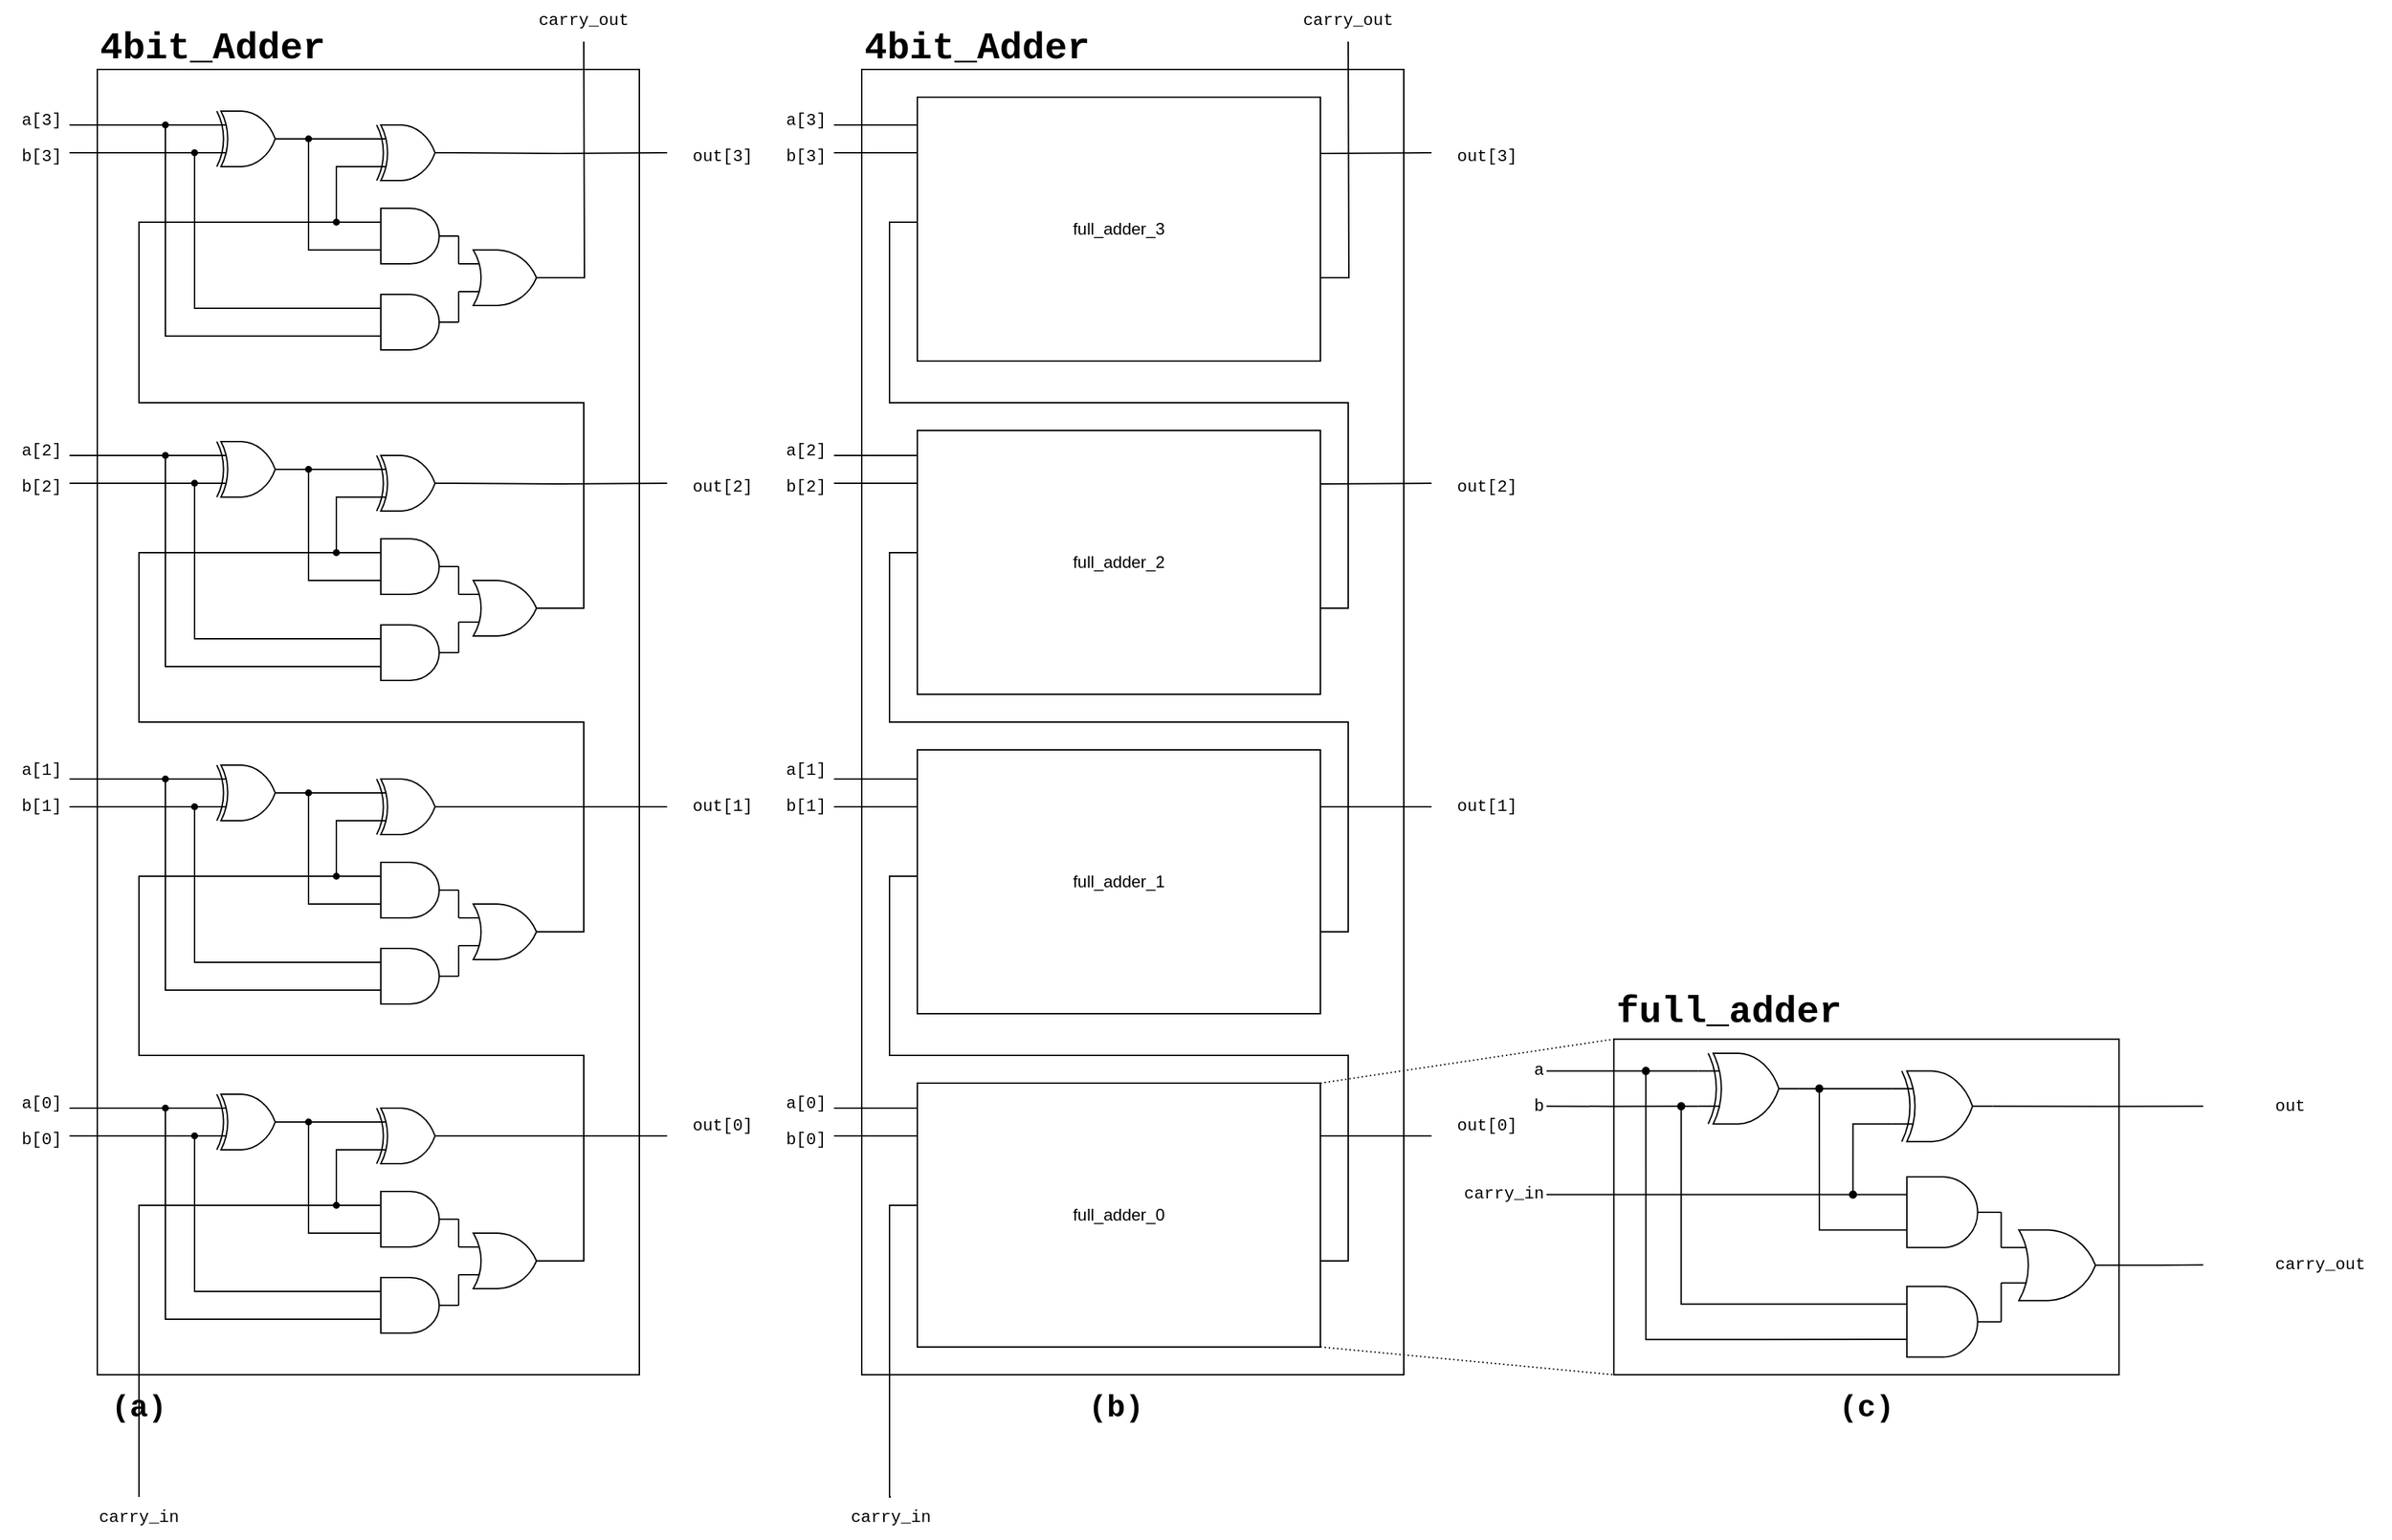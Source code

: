 <mxfile version="16.0.0" type="device" pages="3"><diagram id="4OpZ7EhGyKo2oOtOuxDX" name="figure_1"><mxGraphModel dx="3410" dy="1581" grid="1" gridSize="10" guides="1" tooltips="1" connect="1" arrows="1" fold="1" page="1" pageScale="1" pageWidth="827" pageHeight="1169" math="0" shadow="0"><root><mxCell id="0"/><mxCell id="1" parent="0"/><mxCell id="6q0AnDv5uMLM47cSbcdw-297" value="" style="group" vertex="1" connectable="0" parent="1"><mxGeometry x="420" y="710" width="630" height="290" as="geometry"/></mxCell><mxCell id="6q0AnDv5uMLM47cSbcdw-237" value="" style="rounded=0;whiteSpace=wrap;html=1;" vertex="1" parent="6q0AnDv5uMLM47cSbcdw-297"><mxGeometry x="71.154" y="48.333" width="363.462" height="241.667" as="geometry"/></mxCell><mxCell id="6q0AnDv5uMLM47cSbcdw-267" style="edgeStyle=orthogonalEdgeStyle;rounded=0;orthogonalLoop=1;jettySize=auto;html=1;exitX=1;exitY=0.5;exitDx=0;exitDy=0;exitPerimeter=0;endArrow=none;endFill=0;fontFamily=Courier New;" edge="1" parent="6q0AnDv5uMLM47cSbcdw-297" source="6q0AnDv5uMLM47cSbcdw-268"><mxGeometry relative="1" as="geometry"><mxPoint x="495.192" y="96.667" as="targetPoint"/></mxGeometry></mxCell><mxCell id="6q0AnDv5uMLM47cSbcdw-268" value="" style="verticalLabelPosition=bottom;shadow=0;dashed=0;align=center;html=1;verticalAlign=top;shape=mxgraph.electrical.logic_gates.logic_gate;operation=xor;fontFamily=Courier New;" vertex="1" parent="6q0AnDv5uMLM47cSbcdw-297"><mxGeometry x="271.058" y="71.228" width="72.692" height="50.877" as="geometry"/></mxCell><mxCell id="6q0AnDv5uMLM47cSbcdw-270" value="" style="verticalLabelPosition=bottom;shadow=0;dashed=0;align=center;html=1;verticalAlign=top;shape=mxgraph.electrical.logic_gates.logic_gate;operation=and;fontFamily=Courier New;" vertex="1" parent="6q0AnDv5uMLM47cSbcdw-297"><mxGeometry x="265" y="147.544" width="84.808" height="50.877" as="geometry"/></mxCell><mxCell id="6q0AnDv5uMLM47cSbcdw-272" value="" style="verticalLabelPosition=bottom;shadow=0;dashed=0;align=center;html=1;verticalAlign=top;shape=mxgraph.electrical.logic_gates.logic_gate;operation=and;fontFamily=Courier New;" vertex="1" parent="6q0AnDv5uMLM47cSbcdw-297"><mxGeometry x="265" y="226.404" width="84.808" height="50.877" as="geometry"/></mxCell><mxCell id="6q0AnDv5uMLM47cSbcdw-294" style="edgeStyle=orthogonalEdgeStyle;rounded=0;orthogonalLoop=1;jettySize=auto;html=1;exitX=1;exitY=0.5;exitDx=0;exitDy=0;exitPerimeter=0;endArrow=none;endFill=0;" edge="1" parent="6q0AnDv5uMLM47cSbcdw-297" source="6q0AnDv5uMLM47cSbcdw-273"><mxGeometry relative="1" as="geometry"><mxPoint x="495.192" y="210.841" as="targetPoint"/></mxGeometry></mxCell><mxCell id="6q0AnDv5uMLM47cSbcdw-273" value="" style="verticalLabelPosition=bottom;shadow=0;dashed=0;align=center;html=1;verticalAlign=top;shape=mxgraph.electrical.logic_gates.logic_gate;operation=or;fontFamily=Courier New;" vertex="1" parent="6q0AnDv5uMLM47cSbcdw-297"><mxGeometry x="349.808" y="185.702" width="84.808" height="50.877" as="geometry"/></mxCell><mxCell id="6q0AnDv5uMLM47cSbcdw-269" style="edgeStyle=orthogonalEdgeStyle;rounded=0;orthogonalLoop=1;jettySize=auto;html=1;exitX=1;exitY=0.5;exitDx=0;exitDy=0;exitPerimeter=0;entryX=0;entryY=0.25;entryDx=0;entryDy=0;entryPerimeter=0;endArrow=none;endFill=0;fontFamily=Courier New;" edge="1" parent="6q0AnDv5uMLM47cSbcdw-297" source="6q0AnDv5uMLM47cSbcdw-270" target="6q0AnDv5uMLM47cSbcdw-273"><mxGeometry relative="1" as="geometry"/></mxCell><mxCell id="6q0AnDv5uMLM47cSbcdw-271" style="edgeStyle=orthogonalEdgeStyle;rounded=0;orthogonalLoop=1;jettySize=auto;html=1;exitX=1;exitY=0.5;exitDx=0;exitDy=0;exitPerimeter=0;entryX=0;entryY=0.75;entryDx=0;entryDy=0;entryPerimeter=0;endArrow=none;endFill=0;fontFamily=Courier New;" edge="1" parent="6q0AnDv5uMLM47cSbcdw-297" source="6q0AnDv5uMLM47cSbcdw-272" target="6q0AnDv5uMLM47cSbcdw-273"><mxGeometry relative="1" as="geometry"/></mxCell><mxCell id="6q0AnDv5uMLM47cSbcdw-275" value="" style="verticalLabelPosition=bottom;shadow=0;dashed=0;align=center;html=1;verticalAlign=top;shape=mxgraph.electrical.logic_gates.logic_gate;operation=xor;fontFamily=Courier New;" vertex="1" parent="6q0AnDv5uMLM47cSbcdw-297"><mxGeometry x="131.731" y="58.509" width="72.692" height="50.877" as="geometry"/></mxCell><mxCell id="6q0AnDv5uMLM47cSbcdw-276" style="edgeStyle=orthogonalEdgeStyle;rounded=0;orthogonalLoop=1;jettySize=auto;html=1;exitX=1;exitY=0.5;exitDx=0;exitDy=0;entryX=0;entryY=0.25;entryDx=0;entryDy=0;entryPerimeter=0;endArrow=none;endFill=0;fontFamily=Courier New;" edge="1" parent="6q0AnDv5uMLM47cSbcdw-297" source="6q0AnDv5uMLM47cSbcdw-278" target="6q0AnDv5uMLM47cSbcdw-268"><mxGeometry relative="1" as="geometry"/></mxCell><mxCell id="6q0AnDv5uMLM47cSbcdw-277" style="edgeStyle=orthogonalEdgeStyle;rounded=0;orthogonalLoop=1;jettySize=auto;html=1;exitX=0.5;exitY=1;exitDx=0;exitDy=0;entryX=0;entryY=0.75;entryDx=0;entryDy=0;entryPerimeter=0;endArrow=none;endFill=0;fontFamily=Courier New;" edge="1" parent="6q0AnDv5uMLM47cSbcdw-297" source="6q0AnDv5uMLM47cSbcdw-278" target="6q0AnDv5uMLM47cSbcdw-270"><mxGeometry relative="1" as="geometry"/></mxCell><mxCell id="6q0AnDv5uMLM47cSbcdw-278" value="" style="ellipse;whiteSpace=wrap;html=1;fillOpacity=100;strokeOpacity=100;fillColor=#000000;fontFamily=Courier New;" vertex="1" parent="6q0AnDv5uMLM47cSbcdw-297"><mxGeometry x="216.538" y="81.404" width="4.846" height="5.088" as="geometry"/></mxCell><mxCell id="6q0AnDv5uMLM47cSbcdw-274" style="edgeStyle=orthogonalEdgeStyle;rounded=0;orthogonalLoop=1;jettySize=auto;html=1;exitX=1;exitY=0.5;exitDx=0;exitDy=0;exitPerimeter=0;endArrow=none;endFill=0;entryX=0;entryY=0.5;entryDx=0;entryDy=0;fontFamily=Courier New;" edge="1" parent="6q0AnDv5uMLM47cSbcdw-297" source="6q0AnDv5uMLM47cSbcdw-275" target="6q0AnDv5uMLM47cSbcdw-278"><mxGeometry relative="1" as="geometry"><mxPoint x="301.346" y="83.888" as="targetPoint"/></mxGeometry></mxCell><mxCell id="6q0AnDv5uMLM47cSbcdw-279" style="edgeStyle=orthogonalEdgeStyle;rounded=0;orthogonalLoop=1;jettySize=auto;html=1;exitX=1;exitY=0.5;exitDx=0;exitDy=0;entryX=0;entryY=0.25;entryDx=0;entryDy=0;entryPerimeter=0;endArrow=none;endFill=0;fontFamily=Courier New;" edge="1" parent="6q0AnDv5uMLM47cSbcdw-297" source="6q0AnDv5uMLM47cSbcdw-281" target="6q0AnDv5uMLM47cSbcdw-270"><mxGeometry relative="1" as="geometry"/></mxCell><mxCell id="6q0AnDv5uMLM47cSbcdw-280" style="edgeStyle=orthogonalEdgeStyle;rounded=0;orthogonalLoop=1;jettySize=auto;html=1;exitX=0;exitY=0.5;exitDx=0;exitDy=0;endArrow=none;endFill=0;fontFamily=Courier New;" edge="1" parent="6q0AnDv5uMLM47cSbcdw-297" source="6q0AnDv5uMLM47cSbcdw-281"><mxGeometry relative="1" as="geometry"><mxPoint x="22.692" y="160.263" as="targetPoint"/><Array as="points"><mxPoint x="46.923" y="160.263"/></Array></mxGeometry></mxCell><mxCell id="6q0AnDv5uMLM47cSbcdw-281" value="" style="ellipse;whiteSpace=wrap;html=1;fillOpacity=100;strokeOpacity=100;fillColor=#000000;fontFamily=Courier New;" vertex="1" parent="6q0AnDv5uMLM47cSbcdw-297"><mxGeometry x="240.769" y="157.719" width="4.846" height="5.088" as="geometry"/></mxCell><mxCell id="6q0AnDv5uMLM47cSbcdw-266" style="edgeStyle=orthogonalEdgeStyle;rounded=0;orthogonalLoop=1;jettySize=auto;html=1;exitX=0;exitY=0.75;exitDx=0;exitDy=0;exitPerimeter=0;entryX=0.5;entryY=0;entryDx=0;entryDy=0;endArrow=none;endFill=0;fontFamily=Courier New;" edge="1" parent="6q0AnDv5uMLM47cSbcdw-297" source="6q0AnDv5uMLM47cSbcdw-268" target="6q0AnDv5uMLM47cSbcdw-281"><mxGeometry relative="1" as="geometry"/></mxCell><mxCell id="6q0AnDv5uMLM47cSbcdw-282" style="edgeStyle=orthogonalEdgeStyle;rounded=0;orthogonalLoop=1;jettySize=auto;html=1;exitX=1;exitY=0.5;exitDx=0;exitDy=0;entryX=0;entryY=0.25;entryDx=0;entryDy=0;entryPerimeter=0;endArrow=none;endFill=0;fontFamily=Courier New;" edge="1" parent="6q0AnDv5uMLM47cSbcdw-297" source="6q0AnDv5uMLM47cSbcdw-285" target="6q0AnDv5uMLM47cSbcdw-275"><mxGeometry relative="1" as="geometry"/></mxCell><mxCell id="6q0AnDv5uMLM47cSbcdw-283" style="edgeStyle=orthogonalEdgeStyle;rounded=0;orthogonalLoop=1;jettySize=auto;html=1;exitX=0.5;exitY=1;exitDx=0;exitDy=0;entryX=0;entryY=0.75;entryDx=0;entryDy=0;entryPerimeter=0;endArrow=none;endFill=0;fontFamily=Courier New;" edge="1" parent="6q0AnDv5uMLM47cSbcdw-297" source="6q0AnDv5uMLM47cSbcdw-285" target="6q0AnDv5uMLM47cSbcdw-272"><mxGeometry relative="1" as="geometry"/></mxCell><mxCell id="6q0AnDv5uMLM47cSbcdw-284" style="edgeStyle=orthogonalEdgeStyle;rounded=0;orthogonalLoop=1;jettySize=auto;html=1;exitX=0;exitY=0.5;exitDx=0;exitDy=0;endArrow=none;endFill=0;fontFamily=Courier New;" edge="1" parent="6q0AnDv5uMLM47cSbcdw-297" source="6q0AnDv5uMLM47cSbcdw-285"><mxGeometry relative="1" as="geometry"><mxPoint x="22.692" y="71.228" as="targetPoint"/></mxGeometry></mxCell><mxCell id="6q0AnDv5uMLM47cSbcdw-285" value="" style="ellipse;whiteSpace=wrap;html=1;fillOpacity=100;strokeOpacity=100;fillColor=#000000;fontFamily=Courier New;" vertex="1" parent="6q0AnDv5uMLM47cSbcdw-297"><mxGeometry x="91.75" y="68.684" width="4.846" height="5.088" as="geometry"/></mxCell><mxCell id="6q0AnDv5uMLM47cSbcdw-286" style="edgeStyle=orthogonalEdgeStyle;rounded=0;orthogonalLoop=1;jettySize=auto;html=1;exitX=1;exitY=0.5;exitDx=0;exitDy=0;entryX=0;entryY=0.75;entryDx=0;entryDy=0;entryPerimeter=0;endArrow=none;endFill=0;fontFamily=Courier New;" edge="1" parent="6q0AnDv5uMLM47cSbcdw-297" source="6q0AnDv5uMLM47cSbcdw-289" target="6q0AnDv5uMLM47cSbcdw-275"><mxGeometry relative="1" as="geometry"/></mxCell><mxCell id="6q0AnDv5uMLM47cSbcdw-287" style="edgeStyle=orthogonalEdgeStyle;rounded=0;orthogonalLoop=1;jettySize=auto;html=1;exitX=0.5;exitY=1;exitDx=0;exitDy=0;entryX=0;entryY=0.25;entryDx=0;entryDy=0;entryPerimeter=0;endArrow=none;endFill=0;fontFamily=Courier New;" edge="1" parent="6q0AnDv5uMLM47cSbcdw-297" source="6q0AnDv5uMLM47cSbcdw-289" target="6q0AnDv5uMLM47cSbcdw-272"><mxGeometry relative="1" as="geometry"/></mxCell><mxCell id="6q0AnDv5uMLM47cSbcdw-288" style="edgeStyle=orthogonalEdgeStyle;rounded=0;orthogonalLoop=1;jettySize=auto;html=1;exitX=0;exitY=0.5;exitDx=0;exitDy=0;endArrow=none;endFill=0;fontFamily=Courier New;" edge="1" parent="6q0AnDv5uMLM47cSbcdw-297" source="6q0AnDv5uMLM47cSbcdw-289"><mxGeometry relative="1" as="geometry"><mxPoint x="22.692" y="96.667" as="targetPoint"/></mxGeometry></mxCell><mxCell id="6q0AnDv5uMLM47cSbcdw-289" value="" style="ellipse;whiteSpace=wrap;html=1;fillOpacity=100;strokeOpacity=100;fillColor=#000000;fontFamily=Courier New;" vertex="1" parent="6q0AnDv5uMLM47cSbcdw-297"><mxGeometry x="117.192" y="94.123" width="4.846" height="5.088" as="geometry"/></mxCell><mxCell id="6q0AnDv5uMLM47cSbcdw-290" value="out" style="text;html=1;strokeColor=none;fillColor=none;align=left;verticalAlign=middle;whiteSpace=wrap;rounded=0;fontFamily=Courier New;" vertex="1" parent="6q0AnDv5uMLM47cSbcdw-297"><mxGeometry x="545.192" y="77.588" width="84.808" height="38.158" as="geometry"/></mxCell><mxCell id="6q0AnDv5uMLM47cSbcdw-291" value="a" style="text;html=1;strokeColor=none;fillColor=none;align=right;verticalAlign=middle;whiteSpace=wrap;rounded=0;fontFamily=Courier New;" vertex="1" parent="6q0AnDv5uMLM47cSbcdw-297"><mxGeometry x="-50" y="58.509" width="72.692" height="25.439" as="geometry"/></mxCell><mxCell id="6q0AnDv5uMLM47cSbcdw-292" value="b" style="text;html=1;strokeColor=none;fillColor=none;align=right;verticalAlign=middle;whiteSpace=wrap;rounded=0;fontFamily=Courier New;" vertex="1" parent="6q0AnDv5uMLM47cSbcdw-297"><mxGeometry x="-50" y="87.763" width="72.692" height="17.807" as="geometry"/></mxCell><mxCell id="6q0AnDv5uMLM47cSbcdw-293" value="carry_in" style="text;html=1;strokeColor=none;fillColor=none;align=right;verticalAlign=middle;whiteSpace=wrap;rounded=0;fontFamily=Courier New;" vertex="1" parent="6q0AnDv5uMLM47cSbcdw-297"><mxGeometry x="-50" y="141.184" width="72.692" height="38.158" as="geometry"/></mxCell><mxCell id="6q0AnDv5uMLM47cSbcdw-295" value="carry_out" style="text;html=1;strokeColor=none;fillColor=none;align=left;verticalAlign=middle;whiteSpace=wrap;rounded=0;fontFamily=Courier New;" vertex="1" parent="6q0AnDv5uMLM47cSbcdw-297"><mxGeometry x="545.192" y="192.061" width="84.808" height="38.158" as="geometry"/></mxCell><mxCell id="6q0AnDv5uMLM47cSbcdw-296" value="full_adder" style="text;html=1;strokeColor=none;fillColor=none;align=left;verticalAlign=middle;whiteSpace=wrap;rounded=0;fontStyle=1;fontFamily=Courier New;fontSize=27;" vertex="1" parent="6q0AnDv5uMLM47cSbcdw-297"><mxGeometry x="71.154" y="10.18" width="266.538" height="38.158" as="geometry"/></mxCell><mxCell id="6q0AnDv5uMLM47cSbcdw-298" value="" style="group" vertex="1" connectable="0" parent="1"><mxGeometry x="-120" y="10" width="823" height="1108" as="geometry"/></mxCell><mxCell id="6q0AnDv5uMLM47cSbcdw-120" value="" style="rounded=0;whiteSpace=wrap;html=1;fontFamily=Courier New;" vertex="1" parent="6q0AnDv5uMLM47cSbcdw-298"><mxGeometry x="70" y="50" width="390" height="940" as="geometry"/></mxCell><mxCell id="6q0AnDv5uMLM47cSbcdw-121" style="edgeStyle=orthogonalEdgeStyle;rounded=0;orthogonalLoop=1;jettySize=auto;html=1;entryX=1;entryY=0.5;entryDx=0;entryDy=0;entryPerimeter=0;endArrow=none;endFill=0;fontFamily=Courier New;" edge="1" parent="6q0AnDv5uMLM47cSbcdw-298" target="6q0AnDv5uMLM47cSbcdw-148"><mxGeometry relative="1" as="geometry"><mxPoint x="480" y="348.0" as="sourcePoint"/></mxGeometry></mxCell><mxCell id="6q0AnDv5uMLM47cSbcdw-122" style="edgeStyle=orthogonalEdgeStyle;rounded=0;orthogonalLoop=1;jettySize=auto;html=1;entryX=1;entryY=0.5;entryDx=0;entryDy=0;entryPerimeter=0;endArrow=none;endFill=0;fontFamily=Courier New;" edge="1" parent="6q0AnDv5uMLM47cSbcdw-298" target="6q0AnDv5uMLM47cSbcdw-124"><mxGeometry relative="1" as="geometry"><mxPoint x="480" y="110" as="sourcePoint"/></mxGeometry></mxCell><mxCell id="6q0AnDv5uMLM47cSbcdw-124" value="" style="verticalLabelPosition=bottom;shadow=0;dashed=0;align=center;html=1;verticalAlign=top;shape=mxgraph.electrical.logic_gates.logic_gate;operation=xor;fontFamily=Courier New;" vertex="1" parent="6q0AnDv5uMLM47cSbcdw-298"><mxGeometry x="265" y="90" width="60" height="40" as="geometry"/></mxCell><mxCell id="6q0AnDv5uMLM47cSbcdw-126" value="" style="verticalLabelPosition=bottom;shadow=0;dashed=0;align=center;html=1;verticalAlign=top;shape=mxgraph.electrical.logic_gates.logic_gate;operation=and;fontFamily=Courier New;" vertex="1" parent="6q0AnDv5uMLM47cSbcdw-298"><mxGeometry x="260" y="150" width="70" height="40" as="geometry"/></mxCell><mxCell id="6q0AnDv5uMLM47cSbcdw-128" value="" style="verticalLabelPosition=bottom;shadow=0;dashed=0;align=center;html=1;verticalAlign=top;shape=mxgraph.electrical.logic_gates.logic_gate;operation=and;fontFamily=Courier New;" vertex="1" parent="6q0AnDv5uMLM47cSbcdw-298"><mxGeometry x="260" y="212" width="70" height="40" as="geometry"/></mxCell><mxCell id="6q0AnDv5uMLM47cSbcdw-129" style="edgeStyle=orthogonalEdgeStyle;rounded=0;orthogonalLoop=1;jettySize=auto;html=1;exitX=1;exitY=0.5;exitDx=0;exitDy=0;exitPerimeter=0;endArrow=none;endFill=0;fontFamily=Courier New;" edge="1" parent="6q0AnDv5uMLM47cSbcdw-298" source="6q0AnDv5uMLM47cSbcdw-130"><mxGeometry relative="1" as="geometry"><mxPoint x="420" y="30" as="targetPoint"/></mxGeometry></mxCell><mxCell id="6q0AnDv5uMLM47cSbcdw-130" value="" style="verticalLabelPosition=bottom;shadow=0;dashed=0;align=center;html=1;verticalAlign=top;shape=mxgraph.electrical.logic_gates.logic_gate;operation=or;fontFamily=Courier New;" vertex="1" parent="6q0AnDv5uMLM47cSbcdw-298"><mxGeometry x="330" y="180" width="70" height="40" as="geometry"/></mxCell><mxCell id="6q0AnDv5uMLM47cSbcdw-125" style="edgeStyle=orthogonalEdgeStyle;rounded=0;orthogonalLoop=1;jettySize=auto;html=1;exitX=1;exitY=0.5;exitDx=0;exitDy=0;exitPerimeter=0;entryX=0;entryY=0.25;entryDx=0;entryDy=0;entryPerimeter=0;endArrow=none;endFill=0;fontFamily=Courier New;" edge="1" parent="6q0AnDv5uMLM47cSbcdw-298" source="6q0AnDv5uMLM47cSbcdw-126" target="6q0AnDv5uMLM47cSbcdw-130"><mxGeometry relative="1" as="geometry"/></mxCell><mxCell id="6q0AnDv5uMLM47cSbcdw-127" style="edgeStyle=orthogonalEdgeStyle;rounded=0;orthogonalLoop=1;jettySize=auto;html=1;exitX=1;exitY=0.5;exitDx=0;exitDy=0;exitPerimeter=0;entryX=0;entryY=0.75;entryDx=0;entryDy=0;entryPerimeter=0;endArrow=none;endFill=0;fontFamily=Courier New;" edge="1" parent="6q0AnDv5uMLM47cSbcdw-298" source="6q0AnDv5uMLM47cSbcdw-128" target="6q0AnDv5uMLM47cSbcdw-130"><mxGeometry relative="1" as="geometry"/></mxCell><mxCell id="6q0AnDv5uMLM47cSbcdw-132" value="" style="verticalLabelPosition=bottom;shadow=0;dashed=0;align=center;html=1;verticalAlign=top;shape=mxgraph.electrical.logic_gates.logic_gate;operation=xor;fontFamily=Courier New;" vertex="1" parent="6q0AnDv5uMLM47cSbcdw-298"><mxGeometry x="150" y="80" width="60" height="40" as="geometry"/></mxCell><mxCell id="6q0AnDv5uMLM47cSbcdw-133" style="edgeStyle=orthogonalEdgeStyle;rounded=0;orthogonalLoop=1;jettySize=auto;html=1;exitX=1;exitY=0.5;exitDx=0;exitDy=0;entryX=0;entryY=0.25;entryDx=0;entryDy=0;entryPerimeter=0;endArrow=none;endFill=0;fontFamily=Courier New;" edge="1" parent="6q0AnDv5uMLM47cSbcdw-298" source="6q0AnDv5uMLM47cSbcdw-135" target="6q0AnDv5uMLM47cSbcdw-124"><mxGeometry relative="1" as="geometry"/></mxCell><mxCell id="6q0AnDv5uMLM47cSbcdw-134" style="edgeStyle=orthogonalEdgeStyle;rounded=0;orthogonalLoop=1;jettySize=auto;html=1;exitX=0.5;exitY=1;exitDx=0;exitDy=0;entryX=0;entryY=0.75;entryDx=0;entryDy=0;entryPerimeter=0;endArrow=none;endFill=0;fontFamily=Courier New;" edge="1" parent="6q0AnDv5uMLM47cSbcdw-298" source="6q0AnDv5uMLM47cSbcdw-135" target="6q0AnDv5uMLM47cSbcdw-126"><mxGeometry relative="1" as="geometry"/></mxCell><mxCell id="6q0AnDv5uMLM47cSbcdw-135" value="" style="ellipse;whiteSpace=wrap;html=1;fillOpacity=100;strokeOpacity=100;fillColor=#000000;fontFamily=Courier New;" vertex="1" parent="6q0AnDv5uMLM47cSbcdw-298"><mxGeometry x="220" y="98" width="4" height="4" as="geometry"/></mxCell><mxCell id="6q0AnDv5uMLM47cSbcdw-131" style="edgeStyle=orthogonalEdgeStyle;rounded=0;orthogonalLoop=1;jettySize=auto;html=1;exitX=1;exitY=0.5;exitDx=0;exitDy=0;exitPerimeter=0;endArrow=none;endFill=0;entryX=0;entryY=0.5;entryDx=0;entryDy=0;fontFamily=Courier New;" edge="1" parent="6q0AnDv5uMLM47cSbcdw-298" source="6q0AnDv5uMLM47cSbcdw-132" target="6q0AnDv5uMLM47cSbcdw-135"><mxGeometry relative="1" as="geometry"><mxPoint x="290" y="99.953" as="targetPoint"/></mxGeometry></mxCell><mxCell id="6q0AnDv5uMLM47cSbcdw-136" style="edgeStyle=orthogonalEdgeStyle;rounded=0;orthogonalLoop=1;jettySize=auto;html=1;exitX=1;exitY=0.5;exitDx=0;exitDy=0;entryX=0;entryY=0.25;entryDx=0;entryDy=0;entryPerimeter=0;endArrow=none;endFill=0;fontFamily=Courier New;" edge="1" parent="6q0AnDv5uMLM47cSbcdw-298" source="6q0AnDv5uMLM47cSbcdw-138" target="6q0AnDv5uMLM47cSbcdw-126"><mxGeometry relative="1" as="geometry"/></mxCell><mxCell id="6q0AnDv5uMLM47cSbcdw-138" value="" style="ellipse;whiteSpace=wrap;html=1;fillOpacity=100;strokeOpacity=100;fillColor=#000000;fontFamily=Courier New;" vertex="1" parent="6q0AnDv5uMLM47cSbcdw-298"><mxGeometry x="240" y="158" width="4" height="4" as="geometry"/></mxCell><mxCell id="6q0AnDv5uMLM47cSbcdw-123" style="edgeStyle=orthogonalEdgeStyle;rounded=0;orthogonalLoop=1;jettySize=auto;html=1;exitX=0;exitY=0.75;exitDx=0;exitDy=0;exitPerimeter=0;entryX=0.5;entryY=0;entryDx=0;entryDy=0;endArrow=none;endFill=0;fontFamily=Courier New;" edge="1" parent="6q0AnDv5uMLM47cSbcdw-298" source="6q0AnDv5uMLM47cSbcdw-124" target="6q0AnDv5uMLM47cSbcdw-138"><mxGeometry relative="1" as="geometry"/></mxCell><mxCell id="6q0AnDv5uMLM47cSbcdw-139" style="edgeStyle=orthogonalEdgeStyle;rounded=0;orthogonalLoop=1;jettySize=auto;html=1;exitX=1;exitY=0.5;exitDx=0;exitDy=0;entryX=0;entryY=0.25;entryDx=0;entryDy=0;entryPerimeter=0;endArrow=none;endFill=0;fontFamily=Courier New;" edge="1" parent="6q0AnDv5uMLM47cSbcdw-298" source="6q0AnDv5uMLM47cSbcdw-142" target="6q0AnDv5uMLM47cSbcdw-132"><mxGeometry relative="1" as="geometry"/></mxCell><mxCell id="6q0AnDv5uMLM47cSbcdw-140" style="edgeStyle=orthogonalEdgeStyle;rounded=0;orthogonalLoop=1;jettySize=auto;html=1;exitX=0.5;exitY=1;exitDx=0;exitDy=0;entryX=0;entryY=0.75;entryDx=0;entryDy=0;entryPerimeter=0;endArrow=none;endFill=0;fontFamily=Courier New;" edge="1" parent="6q0AnDv5uMLM47cSbcdw-298" source="6q0AnDv5uMLM47cSbcdw-142" target="6q0AnDv5uMLM47cSbcdw-128"><mxGeometry relative="1" as="geometry"/></mxCell><mxCell id="6q0AnDv5uMLM47cSbcdw-141" style="edgeStyle=orthogonalEdgeStyle;rounded=0;orthogonalLoop=1;jettySize=auto;html=1;exitX=0;exitY=0.5;exitDx=0;exitDy=0;endArrow=none;endFill=0;fontFamily=Courier New;" edge="1" parent="6q0AnDv5uMLM47cSbcdw-298" source="6q0AnDv5uMLM47cSbcdw-142"><mxGeometry relative="1" as="geometry"><mxPoint x="50" y="90" as="targetPoint"/></mxGeometry></mxCell><mxCell id="6q0AnDv5uMLM47cSbcdw-142" value="" style="ellipse;whiteSpace=wrap;html=1;fillOpacity=100;strokeOpacity=100;fillColor=#000000;fontFamily=Courier New;" vertex="1" parent="6q0AnDv5uMLM47cSbcdw-298"><mxGeometry x="117" y="88" width="4" height="4" as="geometry"/></mxCell><mxCell id="6q0AnDv5uMLM47cSbcdw-143" style="edgeStyle=orthogonalEdgeStyle;rounded=0;orthogonalLoop=1;jettySize=auto;html=1;exitX=1;exitY=0.5;exitDx=0;exitDy=0;entryX=0;entryY=0.75;entryDx=0;entryDy=0;entryPerimeter=0;endArrow=none;endFill=0;fontFamily=Courier New;" edge="1" parent="6q0AnDv5uMLM47cSbcdw-298" source="6q0AnDv5uMLM47cSbcdw-146" target="6q0AnDv5uMLM47cSbcdw-132"><mxGeometry relative="1" as="geometry"/></mxCell><mxCell id="6q0AnDv5uMLM47cSbcdw-144" style="edgeStyle=orthogonalEdgeStyle;rounded=0;orthogonalLoop=1;jettySize=auto;html=1;exitX=0.5;exitY=1;exitDx=0;exitDy=0;entryX=0;entryY=0.25;entryDx=0;entryDy=0;entryPerimeter=0;endArrow=none;endFill=0;fontFamily=Courier New;" edge="1" parent="6q0AnDv5uMLM47cSbcdw-298" source="6q0AnDv5uMLM47cSbcdw-146" target="6q0AnDv5uMLM47cSbcdw-128"><mxGeometry relative="1" as="geometry"/></mxCell><mxCell id="6q0AnDv5uMLM47cSbcdw-145" style="edgeStyle=orthogonalEdgeStyle;rounded=0;orthogonalLoop=1;jettySize=auto;html=1;exitX=0;exitY=0.5;exitDx=0;exitDy=0;endArrow=none;endFill=0;fontFamily=Courier New;" edge="1" parent="6q0AnDv5uMLM47cSbcdw-298" source="6q0AnDv5uMLM47cSbcdw-146"><mxGeometry relative="1" as="geometry"><mxPoint x="50" y="110" as="targetPoint"/></mxGeometry></mxCell><mxCell id="6q0AnDv5uMLM47cSbcdw-146" value="" style="ellipse;whiteSpace=wrap;html=1;fillOpacity=100;strokeOpacity=100;fillColor=#000000;fontFamily=Courier New;" vertex="1" parent="6q0AnDv5uMLM47cSbcdw-298"><mxGeometry x="138" y="108" width="4" height="4" as="geometry"/></mxCell><mxCell id="6q0AnDv5uMLM47cSbcdw-148" value="" style="verticalLabelPosition=bottom;shadow=0;dashed=0;align=center;html=1;verticalAlign=top;shape=mxgraph.electrical.logic_gates.logic_gate;operation=xor;fontFamily=Courier New;" vertex="1" parent="6q0AnDv5uMLM47cSbcdw-298"><mxGeometry x="265" y="328" width="60" height="40" as="geometry"/></mxCell><mxCell id="6q0AnDv5uMLM47cSbcdw-150" value="" style="verticalLabelPosition=bottom;shadow=0;dashed=0;align=center;html=1;verticalAlign=top;shape=mxgraph.electrical.logic_gates.logic_gate;operation=and;fontFamily=Courier New;" vertex="1" parent="6q0AnDv5uMLM47cSbcdw-298"><mxGeometry x="260" y="388" width="70" height="40" as="geometry"/></mxCell><mxCell id="6q0AnDv5uMLM47cSbcdw-152" value="" style="verticalLabelPosition=bottom;shadow=0;dashed=0;align=center;html=1;verticalAlign=top;shape=mxgraph.electrical.logic_gates.logic_gate;operation=and;fontFamily=Courier New;" vertex="1" parent="6q0AnDv5uMLM47cSbcdw-298"><mxGeometry x="260" y="450" width="70" height="40" as="geometry"/></mxCell><mxCell id="6q0AnDv5uMLM47cSbcdw-153" value="" style="verticalLabelPosition=bottom;shadow=0;dashed=0;align=center;html=1;verticalAlign=top;shape=mxgraph.electrical.logic_gates.logic_gate;operation=or;fontFamily=Courier New;" vertex="1" parent="6q0AnDv5uMLM47cSbcdw-298"><mxGeometry x="330" y="418" width="70" height="40" as="geometry"/></mxCell><mxCell id="6q0AnDv5uMLM47cSbcdw-137" style="edgeStyle=orthogonalEdgeStyle;rounded=0;orthogonalLoop=1;jettySize=auto;html=1;exitX=0;exitY=0.5;exitDx=0;exitDy=0;endArrow=none;endFill=0;entryX=1;entryY=0.5;entryDx=0;entryDy=0;entryPerimeter=0;fontFamily=Courier New;" edge="1" parent="6q0AnDv5uMLM47cSbcdw-298" source="6q0AnDv5uMLM47cSbcdw-138" target="6q0AnDv5uMLM47cSbcdw-153"><mxGeometry relative="1" as="geometry"><mxPoint x="50" y="160" as="targetPoint"/><Array as="points"><mxPoint x="90" y="160"/><mxPoint x="90" y="290"/><mxPoint x="420" y="290"/><mxPoint x="420" y="438"/></Array></mxGeometry></mxCell><mxCell id="6q0AnDv5uMLM47cSbcdw-149" style="edgeStyle=orthogonalEdgeStyle;rounded=0;orthogonalLoop=1;jettySize=auto;html=1;exitX=1;exitY=0.5;exitDx=0;exitDy=0;exitPerimeter=0;entryX=0;entryY=0.25;entryDx=0;entryDy=0;entryPerimeter=0;endArrow=none;endFill=0;fontFamily=Courier New;" edge="1" parent="6q0AnDv5uMLM47cSbcdw-298" source="6q0AnDv5uMLM47cSbcdw-150" target="6q0AnDv5uMLM47cSbcdw-153"><mxGeometry relative="1" as="geometry"/></mxCell><mxCell id="6q0AnDv5uMLM47cSbcdw-151" style="edgeStyle=orthogonalEdgeStyle;rounded=0;orthogonalLoop=1;jettySize=auto;html=1;exitX=1;exitY=0.5;exitDx=0;exitDy=0;exitPerimeter=0;entryX=0;entryY=0.75;entryDx=0;entryDy=0;entryPerimeter=0;endArrow=none;endFill=0;fontFamily=Courier New;" edge="1" parent="6q0AnDv5uMLM47cSbcdw-298" source="6q0AnDv5uMLM47cSbcdw-152" target="6q0AnDv5uMLM47cSbcdw-153"><mxGeometry relative="1" as="geometry"/></mxCell><mxCell id="6q0AnDv5uMLM47cSbcdw-155" value="" style="verticalLabelPosition=bottom;shadow=0;dashed=0;align=center;html=1;verticalAlign=top;shape=mxgraph.electrical.logic_gates.logic_gate;operation=xor;fontFamily=Courier New;" vertex="1" parent="6q0AnDv5uMLM47cSbcdw-298"><mxGeometry x="150" y="318" width="60" height="40" as="geometry"/></mxCell><mxCell id="6q0AnDv5uMLM47cSbcdw-156" style="edgeStyle=orthogonalEdgeStyle;rounded=0;orthogonalLoop=1;jettySize=auto;html=1;exitX=1;exitY=0.5;exitDx=0;exitDy=0;entryX=0;entryY=0.25;entryDx=0;entryDy=0;entryPerimeter=0;endArrow=none;endFill=0;fontFamily=Courier New;" edge="1" parent="6q0AnDv5uMLM47cSbcdw-298" source="6q0AnDv5uMLM47cSbcdw-158" target="6q0AnDv5uMLM47cSbcdw-148"><mxGeometry relative="1" as="geometry"/></mxCell><mxCell id="6q0AnDv5uMLM47cSbcdw-157" style="edgeStyle=orthogonalEdgeStyle;rounded=0;orthogonalLoop=1;jettySize=auto;html=1;exitX=0.5;exitY=1;exitDx=0;exitDy=0;entryX=0;entryY=0.75;entryDx=0;entryDy=0;entryPerimeter=0;endArrow=none;endFill=0;fontFamily=Courier New;" edge="1" parent="6q0AnDv5uMLM47cSbcdw-298" source="6q0AnDv5uMLM47cSbcdw-158" target="6q0AnDv5uMLM47cSbcdw-150"><mxGeometry relative="1" as="geometry"/></mxCell><mxCell id="6q0AnDv5uMLM47cSbcdw-158" value="" style="ellipse;whiteSpace=wrap;html=1;fillOpacity=100;strokeOpacity=100;fillColor=#000000;fontFamily=Courier New;" vertex="1" parent="6q0AnDv5uMLM47cSbcdw-298"><mxGeometry x="220" y="336" width="4" height="4" as="geometry"/></mxCell><mxCell id="6q0AnDv5uMLM47cSbcdw-154" style="edgeStyle=orthogonalEdgeStyle;rounded=0;orthogonalLoop=1;jettySize=auto;html=1;exitX=1;exitY=0.5;exitDx=0;exitDy=0;exitPerimeter=0;endArrow=none;endFill=0;entryX=0;entryY=0.5;entryDx=0;entryDy=0;fontFamily=Courier New;" edge="1" parent="6q0AnDv5uMLM47cSbcdw-298" source="6q0AnDv5uMLM47cSbcdw-155" target="6q0AnDv5uMLM47cSbcdw-158"><mxGeometry relative="1" as="geometry"><mxPoint x="290" y="337.953" as="targetPoint"/></mxGeometry></mxCell><mxCell id="6q0AnDv5uMLM47cSbcdw-159" style="edgeStyle=orthogonalEdgeStyle;rounded=0;orthogonalLoop=1;jettySize=auto;html=1;exitX=1;exitY=0.5;exitDx=0;exitDy=0;entryX=0;entryY=0.25;entryDx=0;entryDy=0;entryPerimeter=0;endArrow=none;endFill=0;fontFamily=Courier New;" edge="1" parent="6q0AnDv5uMLM47cSbcdw-298" source="6q0AnDv5uMLM47cSbcdw-161" target="6q0AnDv5uMLM47cSbcdw-150"><mxGeometry relative="1" as="geometry"/></mxCell><mxCell id="6q0AnDv5uMLM47cSbcdw-161" value="" style="ellipse;whiteSpace=wrap;html=1;fillOpacity=100;strokeOpacity=100;fillColor=#000000;fontFamily=Courier New;" vertex="1" parent="6q0AnDv5uMLM47cSbcdw-298"><mxGeometry x="240" y="396" width="4" height="4" as="geometry"/></mxCell><mxCell id="6q0AnDv5uMLM47cSbcdw-147" style="edgeStyle=orthogonalEdgeStyle;rounded=0;orthogonalLoop=1;jettySize=auto;html=1;exitX=0;exitY=0.75;exitDx=0;exitDy=0;exitPerimeter=0;entryX=0.5;entryY=0;entryDx=0;entryDy=0;endArrow=none;endFill=0;fontFamily=Courier New;" edge="1" parent="6q0AnDv5uMLM47cSbcdw-298" source="6q0AnDv5uMLM47cSbcdw-148" target="6q0AnDv5uMLM47cSbcdw-161"><mxGeometry relative="1" as="geometry"/></mxCell><mxCell id="6q0AnDv5uMLM47cSbcdw-162" style="edgeStyle=orthogonalEdgeStyle;rounded=0;orthogonalLoop=1;jettySize=auto;html=1;exitX=1;exitY=0.5;exitDx=0;exitDy=0;entryX=0;entryY=0.25;entryDx=0;entryDy=0;entryPerimeter=0;endArrow=none;endFill=0;fontFamily=Courier New;" edge="1" parent="6q0AnDv5uMLM47cSbcdw-298" source="6q0AnDv5uMLM47cSbcdw-165" target="6q0AnDv5uMLM47cSbcdw-155"><mxGeometry relative="1" as="geometry"/></mxCell><mxCell id="6q0AnDv5uMLM47cSbcdw-163" style="edgeStyle=orthogonalEdgeStyle;rounded=0;orthogonalLoop=1;jettySize=auto;html=1;exitX=0.5;exitY=1;exitDx=0;exitDy=0;entryX=0;entryY=0.75;entryDx=0;entryDy=0;entryPerimeter=0;endArrow=none;endFill=0;fontFamily=Courier New;" edge="1" parent="6q0AnDv5uMLM47cSbcdw-298" source="6q0AnDv5uMLM47cSbcdw-165" target="6q0AnDv5uMLM47cSbcdw-152"><mxGeometry relative="1" as="geometry"/></mxCell><mxCell id="6q0AnDv5uMLM47cSbcdw-164" style="edgeStyle=orthogonalEdgeStyle;rounded=0;orthogonalLoop=1;jettySize=auto;html=1;exitX=0;exitY=0.5;exitDx=0;exitDy=0;endArrow=none;endFill=0;fontFamily=Courier New;" edge="1" parent="6q0AnDv5uMLM47cSbcdw-298" source="6q0AnDv5uMLM47cSbcdw-165"><mxGeometry relative="1" as="geometry"><mxPoint x="50" y="328.0" as="targetPoint"/></mxGeometry></mxCell><mxCell id="6q0AnDv5uMLM47cSbcdw-165" value="" style="ellipse;whiteSpace=wrap;html=1;fillOpacity=100;strokeOpacity=100;fillColor=#000000;fontFamily=Courier New;" vertex="1" parent="6q0AnDv5uMLM47cSbcdw-298"><mxGeometry x="117" y="326" width="4" height="4" as="geometry"/></mxCell><mxCell id="6q0AnDv5uMLM47cSbcdw-166" style="edgeStyle=orthogonalEdgeStyle;rounded=0;orthogonalLoop=1;jettySize=auto;html=1;exitX=1;exitY=0.5;exitDx=0;exitDy=0;entryX=0;entryY=0.75;entryDx=0;entryDy=0;entryPerimeter=0;endArrow=none;endFill=0;fontFamily=Courier New;" edge="1" parent="6q0AnDv5uMLM47cSbcdw-298" source="6q0AnDv5uMLM47cSbcdw-169" target="6q0AnDv5uMLM47cSbcdw-155"><mxGeometry relative="1" as="geometry"/></mxCell><mxCell id="6q0AnDv5uMLM47cSbcdw-167" style="edgeStyle=orthogonalEdgeStyle;rounded=0;orthogonalLoop=1;jettySize=auto;html=1;exitX=0.5;exitY=1;exitDx=0;exitDy=0;entryX=0;entryY=0.25;entryDx=0;entryDy=0;entryPerimeter=0;endArrow=none;endFill=0;fontFamily=Courier New;" edge="1" parent="6q0AnDv5uMLM47cSbcdw-298" source="6q0AnDv5uMLM47cSbcdw-169" target="6q0AnDv5uMLM47cSbcdw-152"><mxGeometry relative="1" as="geometry"/></mxCell><mxCell id="6q0AnDv5uMLM47cSbcdw-168" style="edgeStyle=orthogonalEdgeStyle;rounded=0;orthogonalLoop=1;jettySize=auto;html=1;exitX=0;exitY=0.5;exitDx=0;exitDy=0;endArrow=none;endFill=0;fontFamily=Courier New;" edge="1" parent="6q0AnDv5uMLM47cSbcdw-298" source="6q0AnDv5uMLM47cSbcdw-169"><mxGeometry relative="1" as="geometry"><mxPoint x="50" y="348.0" as="targetPoint"/></mxGeometry></mxCell><mxCell id="6q0AnDv5uMLM47cSbcdw-169" value="" style="ellipse;whiteSpace=wrap;html=1;fillOpacity=100;strokeOpacity=100;fillColor=#000000;fontFamily=Courier New;" vertex="1" parent="6q0AnDv5uMLM47cSbcdw-298"><mxGeometry x="138" y="346" width="4" height="4" as="geometry"/></mxCell><mxCell id="6q0AnDv5uMLM47cSbcdw-171" style="edgeStyle=orthogonalEdgeStyle;rounded=0;orthogonalLoop=1;jettySize=auto;html=1;exitX=1;exitY=0.5;exitDx=0;exitDy=0;exitPerimeter=0;endArrow=none;endFill=0;fontFamily=Courier New;" edge="1" parent="6q0AnDv5uMLM47cSbcdw-298" source="6q0AnDv5uMLM47cSbcdw-172"><mxGeometry relative="1" as="geometry"><mxPoint x="480" y="581" as="targetPoint"/></mxGeometry></mxCell><mxCell id="6q0AnDv5uMLM47cSbcdw-172" value="" style="verticalLabelPosition=bottom;shadow=0;dashed=0;align=center;html=1;verticalAlign=top;shape=mxgraph.electrical.logic_gates.logic_gate;operation=xor;fontFamily=Courier New;" vertex="1" parent="6q0AnDv5uMLM47cSbcdw-298"><mxGeometry x="265" y="561" width="60" height="40" as="geometry"/></mxCell><mxCell id="6q0AnDv5uMLM47cSbcdw-174" value="" style="verticalLabelPosition=bottom;shadow=0;dashed=0;align=center;html=1;verticalAlign=top;shape=mxgraph.electrical.logic_gates.logic_gate;operation=and;fontFamily=Courier New;" vertex="1" parent="6q0AnDv5uMLM47cSbcdw-298"><mxGeometry x="260" y="621" width="70" height="40" as="geometry"/></mxCell><mxCell id="6q0AnDv5uMLM47cSbcdw-176" value="" style="verticalLabelPosition=bottom;shadow=0;dashed=0;align=center;html=1;verticalAlign=top;shape=mxgraph.electrical.logic_gates.logic_gate;operation=and;fontFamily=Courier New;" vertex="1" parent="6q0AnDv5uMLM47cSbcdw-298"><mxGeometry x="260" y="683" width="70" height="40" as="geometry"/></mxCell><mxCell id="6q0AnDv5uMLM47cSbcdw-177" value="" style="verticalLabelPosition=bottom;shadow=0;dashed=0;align=center;html=1;verticalAlign=top;shape=mxgraph.electrical.logic_gates.logic_gate;operation=or;fontFamily=Courier New;" vertex="1" parent="6q0AnDv5uMLM47cSbcdw-298"><mxGeometry x="330" y="651" width="70" height="40" as="geometry"/></mxCell><mxCell id="6q0AnDv5uMLM47cSbcdw-160" style="edgeStyle=orthogonalEdgeStyle;rounded=0;orthogonalLoop=1;jettySize=auto;html=1;exitX=0;exitY=0.5;exitDx=0;exitDy=0;endArrow=none;endFill=0;entryX=1;entryY=0.5;entryDx=0;entryDy=0;entryPerimeter=0;fontFamily=Courier New;" edge="1" parent="6q0AnDv5uMLM47cSbcdw-298" source="6q0AnDv5uMLM47cSbcdw-161" target="6q0AnDv5uMLM47cSbcdw-177"><mxGeometry relative="1" as="geometry"><mxPoint x="50" y="398" as="targetPoint"/><Array as="points"><mxPoint x="90" y="398"/><mxPoint x="90" y="520"/><mxPoint x="420" y="520"/><mxPoint x="420" y="671"/></Array></mxGeometry></mxCell><mxCell id="6q0AnDv5uMLM47cSbcdw-173" style="edgeStyle=orthogonalEdgeStyle;rounded=0;orthogonalLoop=1;jettySize=auto;html=1;exitX=1;exitY=0.5;exitDx=0;exitDy=0;exitPerimeter=0;entryX=0;entryY=0.25;entryDx=0;entryDy=0;entryPerimeter=0;endArrow=none;endFill=0;fontFamily=Courier New;" edge="1" parent="6q0AnDv5uMLM47cSbcdw-298" source="6q0AnDv5uMLM47cSbcdw-174" target="6q0AnDv5uMLM47cSbcdw-177"><mxGeometry relative="1" as="geometry"/></mxCell><mxCell id="6q0AnDv5uMLM47cSbcdw-175" style="edgeStyle=orthogonalEdgeStyle;rounded=0;orthogonalLoop=1;jettySize=auto;html=1;exitX=1;exitY=0.5;exitDx=0;exitDy=0;exitPerimeter=0;entryX=0;entryY=0.75;entryDx=0;entryDy=0;entryPerimeter=0;endArrow=none;endFill=0;fontFamily=Courier New;" edge="1" parent="6q0AnDv5uMLM47cSbcdw-298" source="6q0AnDv5uMLM47cSbcdw-176" target="6q0AnDv5uMLM47cSbcdw-177"><mxGeometry relative="1" as="geometry"/></mxCell><mxCell id="6q0AnDv5uMLM47cSbcdw-179" value="" style="verticalLabelPosition=bottom;shadow=0;dashed=0;align=center;html=1;verticalAlign=top;shape=mxgraph.electrical.logic_gates.logic_gate;operation=xor;fontFamily=Courier New;" vertex="1" parent="6q0AnDv5uMLM47cSbcdw-298"><mxGeometry x="150" y="551" width="60" height="40" as="geometry"/></mxCell><mxCell id="6q0AnDv5uMLM47cSbcdw-180" style="edgeStyle=orthogonalEdgeStyle;rounded=0;orthogonalLoop=1;jettySize=auto;html=1;exitX=1;exitY=0.5;exitDx=0;exitDy=0;entryX=0;entryY=0.25;entryDx=0;entryDy=0;entryPerimeter=0;endArrow=none;endFill=0;fontFamily=Courier New;" edge="1" parent="6q0AnDv5uMLM47cSbcdw-298" source="6q0AnDv5uMLM47cSbcdw-182" target="6q0AnDv5uMLM47cSbcdw-172"><mxGeometry relative="1" as="geometry"/></mxCell><mxCell id="6q0AnDv5uMLM47cSbcdw-181" style="edgeStyle=orthogonalEdgeStyle;rounded=0;orthogonalLoop=1;jettySize=auto;html=1;exitX=0.5;exitY=1;exitDx=0;exitDy=0;entryX=0;entryY=0.75;entryDx=0;entryDy=0;entryPerimeter=0;endArrow=none;endFill=0;fontFamily=Courier New;" edge="1" parent="6q0AnDv5uMLM47cSbcdw-298" source="6q0AnDv5uMLM47cSbcdw-182" target="6q0AnDv5uMLM47cSbcdw-174"><mxGeometry relative="1" as="geometry"/></mxCell><mxCell id="6q0AnDv5uMLM47cSbcdw-182" value="" style="ellipse;whiteSpace=wrap;html=1;fillOpacity=100;strokeOpacity=100;fillColor=#000000;fontFamily=Courier New;" vertex="1" parent="6q0AnDv5uMLM47cSbcdw-298"><mxGeometry x="220" y="569" width="4" height="4" as="geometry"/></mxCell><mxCell id="6q0AnDv5uMLM47cSbcdw-178" style="edgeStyle=orthogonalEdgeStyle;rounded=0;orthogonalLoop=1;jettySize=auto;html=1;exitX=1;exitY=0.5;exitDx=0;exitDy=0;exitPerimeter=0;endArrow=none;endFill=0;entryX=0;entryY=0.5;entryDx=0;entryDy=0;fontFamily=Courier New;" edge="1" parent="6q0AnDv5uMLM47cSbcdw-298" source="6q0AnDv5uMLM47cSbcdw-179" target="6q0AnDv5uMLM47cSbcdw-182"><mxGeometry relative="1" as="geometry"><mxPoint x="290" y="570.953" as="targetPoint"/></mxGeometry></mxCell><mxCell id="6q0AnDv5uMLM47cSbcdw-183" style="edgeStyle=orthogonalEdgeStyle;rounded=0;orthogonalLoop=1;jettySize=auto;html=1;exitX=1;exitY=0.5;exitDx=0;exitDy=0;entryX=0;entryY=0.25;entryDx=0;entryDy=0;entryPerimeter=0;endArrow=none;endFill=0;fontFamily=Courier New;" edge="1" parent="6q0AnDv5uMLM47cSbcdw-298" source="6q0AnDv5uMLM47cSbcdw-185" target="6q0AnDv5uMLM47cSbcdw-174"><mxGeometry relative="1" as="geometry"/></mxCell><mxCell id="6q0AnDv5uMLM47cSbcdw-185" value="" style="ellipse;whiteSpace=wrap;html=1;fillOpacity=100;strokeOpacity=100;fillColor=#000000;fontFamily=Courier New;" vertex="1" parent="6q0AnDv5uMLM47cSbcdw-298"><mxGeometry x="240" y="629" width="4" height="4" as="geometry"/></mxCell><mxCell id="6q0AnDv5uMLM47cSbcdw-170" style="edgeStyle=orthogonalEdgeStyle;rounded=0;orthogonalLoop=1;jettySize=auto;html=1;exitX=0;exitY=0.75;exitDx=0;exitDy=0;exitPerimeter=0;entryX=0.5;entryY=0;entryDx=0;entryDy=0;endArrow=none;endFill=0;fontFamily=Courier New;" edge="1" parent="6q0AnDv5uMLM47cSbcdw-298" source="6q0AnDv5uMLM47cSbcdw-172" target="6q0AnDv5uMLM47cSbcdw-185"><mxGeometry relative="1" as="geometry"/></mxCell><mxCell id="6q0AnDv5uMLM47cSbcdw-186" style="edgeStyle=orthogonalEdgeStyle;rounded=0;orthogonalLoop=1;jettySize=auto;html=1;exitX=1;exitY=0.5;exitDx=0;exitDy=0;entryX=0;entryY=0.25;entryDx=0;entryDy=0;entryPerimeter=0;endArrow=none;endFill=0;fontFamily=Courier New;" edge="1" parent="6q0AnDv5uMLM47cSbcdw-298" source="6q0AnDv5uMLM47cSbcdw-189" target="6q0AnDv5uMLM47cSbcdw-179"><mxGeometry relative="1" as="geometry"/></mxCell><mxCell id="6q0AnDv5uMLM47cSbcdw-187" style="edgeStyle=orthogonalEdgeStyle;rounded=0;orthogonalLoop=1;jettySize=auto;html=1;exitX=0.5;exitY=1;exitDx=0;exitDy=0;entryX=0;entryY=0.75;entryDx=0;entryDy=0;entryPerimeter=0;endArrow=none;endFill=0;fontFamily=Courier New;" edge="1" parent="6q0AnDv5uMLM47cSbcdw-298" source="6q0AnDv5uMLM47cSbcdw-189" target="6q0AnDv5uMLM47cSbcdw-176"><mxGeometry relative="1" as="geometry"/></mxCell><mxCell id="6q0AnDv5uMLM47cSbcdw-188" style="edgeStyle=orthogonalEdgeStyle;rounded=0;orthogonalLoop=1;jettySize=auto;html=1;exitX=0;exitY=0.5;exitDx=0;exitDy=0;endArrow=none;endFill=0;fontFamily=Courier New;" edge="1" parent="6q0AnDv5uMLM47cSbcdw-298" source="6q0AnDv5uMLM47cSbcdw-189"><mxGeometry relative="1" as="geometry"><mxPoint x="50" y="561" as="targetPoint"/></mxGeometry></mxCell><mxCell id="6q0AnDv5uMLM47cSbcdw-189" value="" style="ellipse;whiteSpace=wrap;html=1;fillOpacity=100;strokeOpacity=100;fillColor=#000000;fontFamily=Courier New;" vertex="1" parent="6q0AnDv5uMLM47cSbcdw-298"><mxGeometry x="117" y="559" width="4" height="4" as="geometry"/></mxCell><mxCell id="6q0AnDv5uMLM47cSbcdw-190" style="edgeStyle=orthogonalEdgeStyle;rounded=0;orthogonalLoop=1;jettySize=auto;html=1;exitX=1;exitY=0.5;exitDx=0;exitDy=0;entryX=0;entryY=0.75;entryDx=0;entryDy=0;entryPerimeter=0;endArrow=none;endFill=0;fontFamily=Courier New;" edge="1" parent="6q0AnDv5uMLM47cSbcdw-298" source="6q0AnDv5uMLM47cSbcdw-193" target="6q0AnDv5uMLM47cSbcdw-179"><mxGeometry relative="1" as="geometry"/></mxCell><mxCell id="6q0AnDv5uMLM47cSbcdw-191" style="edgeStyle=orthogonalEdgeStyle;rounded=0;orthogonalLoop=1;jettySize=auto;html=1;exitX=0.5;exitY=1;exitDx=0;exitDy=0;entryX=0;entryY=0.25;entryDx=0;entryDy=0;entryPerimeter=0;endArrow=none;endFill=0;fontFamily=Courier New;" edge="1" parent="6q0AnDv5uMLM47cSbcdw-298" source="6q0AnDv5uMLM47cSbcdw-193" target="6q0AnDv5uMLM47cSbcdw-176"><mxGeometry relative="1" as="geometry"/></mxCell><mxCell id="6q0AnDv5uMLM47cSbcdw-192" style="edgeStyle=orthogonalEdgeStyle;rounded=0;orthogonalLoop=1;jettySize=auto;html=1;exitX=0;exitY=0.5;exitDx=0;exitDy=0;endArrow=none;endFill=0;fontFamily=Courier New;" edge="1" parent="6q0AnDv5uMLM47cSbcdw-298" source="6q0AnDv5uMLM47cSbcdw-193"><mxGeometry relative="1" as="geometry"><mxPoint x="50" y="581" as="targetPoint"/></mxGeometry></mxCell><mxCell id="6q0AnDv5uMLM47cSbcdw-193" value="" style="ellipse;whiteSpace=wrap;html=1;fillOpacity=100;strokeOpacity=100;fillColor=#000000;fontFamily=Courier New;" vertex="1" parent="6q0AnDv5uMLM47cSbcdw-298"><mxGeometry x="138" y="579" width="4" height="4" as="geometry"/></mxCell><mxCell id="6q0AnDv5uMLM47cSbcdw-195" style="edgeStyle=orthogonalEdgeStyle;rounded=0;orthogonalLoop=1;jettySize=auto;html=1;exitX=1;exitY=0.5;exitDx=0;exitDy=0;exitPerimeter=0;endArrow=none;endFill=0;fontFamily=Courier New;" edge="1" parent="6q0AnDv5uMLM47cSbcdw-298" source="6q0AnDv5uMLM47cSbcdw-196"><mxGeometry relative="1" as="geometry"><mxPoint x="480" y="818" as="targetPoint"/></mxGeometry></mxCell><mxCell id="6q0AnDv5uMLM47cSbcdw-196" value="" style="verticalLabelPosition=bottom;shadow=0;dashed=0;align=center;html=1;verticalAlign=top;shape=mxgraph.electrical.logic_gates.logic_gate;operation=xor;fontFamily=Courier New;" vertex="1" parent="6q0AnDv5uMLM47cSbcdw-298"><mxGeometry x="265" y="798" width="60" height="40" as="geometry"/></mxCell><mxCell id="6q0AnDv5uMLM47cSbcdw-198" value="" style="verticalLabelPosition=bottom;shadow=0;dashed=0;align=center;html=1;verticalAlign=top;shape=mxgraph.electrical.logic_gates.logic_gate;operation=and;fontFamily=Courier New;" vertex="1" parent="6q0AnDv5uMLM47cSbcdw-298"><mxGeometry x="260" y="858" width="70" height="40" as="geometry"/></mxCell><mxCell id="6q0AnDv5uMLM47cSbcdw-200" value="" style="verticalLabelPosition=bottom;shadow=0;dashed=0;align=center;html=1;verticalAlign=top;shape=mxgraph.electrical.logic_gates.logic_gate;operation=and;fontFamily=Courier New;" vertex="1" parent="6q0AnDv5uMLM47cSbcdw-298"><mxGeometry x="260" y="920" width="70" height="40" as="geometry"/></mxCell><mxCell id="6q0AnDv5uMLM47cSbcdw-201" value="" style="verticalLabelPosition=bottom;shadow=0;dashed=0;align=center;html=1;verticalAlign=top;shape=mxgraph.electrical.logic_gates.logic_gate;operation=or;fontFamily=Courier New;" vertex="1" parent="6q0AnDv5uMLM47cSbcdw-298"><mxGeometry x="330" y="888" width="70" height="40" as="geometry"/></mxCell><mxCell id="6q0AnDv5uMLM47cSbcdw-184" style="edgeStyle=orthogonalEdgeStyle;rounded=0;orthogonalLoop=1;jettySize=auto;html=1;exitX=0;exitY=0.5;exitDx=0;exitDy=0;endArrow=none;endFill=0;entryX=1;entryY=0.5;entryDx=0;entryDy=0;entryPerimeter=0;fontFamily=Courier New;" edge="1" parent="6q0AnDv5uMLM47cSbcdw-298" source="6q0AnDv5uMLM47cSbcdw-185" target="6q0AnDv5uMLM47cSbcdw-201"><mxGeometry relative="1" as="geometry"><mxPoint x="50" y="631" as="targetPoint"/><Array as="points"><mxPoint x="90" y="631"/><mxPoint x="90" y="760"/><mxPoint x="420" y="760"/><mxPoint x="420" y="908"/></Array></mxGeometry></mxCell><mxCell id="6q0AnDv5uMLM47cSbcdw-197" style="edgeStyle=orthogonalEdgeStyle;rounded=0;orthogonalLoop=1;jettySize=auto;html=1;exitX=1;exitY=0.5;exitDx=0;exitDy=0;exitPerimeter=0;entryX=0;entryY=0.25;entryDx=0;entryDy=0;entryPerimeter=0;endArrow=none;endFill=0;fontFamily=Courier New;" edge="1" parent="6q0AnDv5uMLM47cSbcdw-298" source="6q0AnDv5uMLM47cSbcdw-198" target="6q0AnDv5uMLM47cSbcdw-201"><mxGeometry relative="1" as="geometry"/></mxCell><mxCell id="6q0AnDv5uMLM47cSbcdw-199" style="edgeStyle=orthogonalEdgeStyle;rounded=0;orthogonalLoop=1;jettySize=auto;html=1;exitX=1;exitY=0.5;exitDx=0;exitDy=0;exitPerimeter=0;entryX=0;entryY=0.75;entryDx=0;entryDy=0;entryPerimeter=0;endArrow=none;endFill=0;fontFamily=Courier New;" edge="1" parent="6q0AnDv5uMLM47cSbcdw-298" source="6q0AnDv5uMLM47cSbcdw-200" target="6q0AnDv5uMLM47cSbcdw-201"><mxGeometry relative="1" as="geometry"/></mxCell><mxCell id="6q0AnDv5uMLM47cSbcdw-203" value="" style="verticalLabelPosition=bottom;shadow=0;dashed=0;align=center;html=1;verticalAlign=top;shape=mxgraph.electrical.logic_gates.logic_gate;operation=xor;fontFamily=Courier New;" vertex="1" parent="6q0AnDv5uMLM47cSbcdw-298"><mxGeometry x="150" y="788" width="60" height="40" as="geometry"/></mxCell><mxCell id="6q0AnDv5uMLM47cSbcdw-204" style="edgeStyle=orthogonalEdgeStyle;rounded=0;orthogonalLoop=1;jettySize=auto;html=1;exitX=1;exitY=0.5;exitDx=0;exitDy=0;entryX=0;entryY=0.25;entryDx=0;entryDy=0;entryPerimeter=0;endArrow=none;endFill=0;fontFamily=Courier New;" edge="1" parent="6q0AnDv5uMLM47cSbcdw-298" source="6q0AnDv5uMLM47cSbcdw-206" target="6q0AnDv5uMLM47cSbcdw-196"><mxGeometry relative="1" as="geometry"/></mxCell><mxCell id="6q0AnDv5uMLM47cSbcdw-205" style="edgeStyle=orthogonalEdgeStyle;rounded=0;orthogonalLoop=1;jettySize=auto;html=1;exitX=0.5;exitY=1;exitDx=0;exitDy=0;entryX=0;entryY=0.75;entryDx=0;entryDy=0;entryPerimeter=0;endArrow=none;endFill=0;fontFamily=Courier New;" edge="1" parent="6q0AnDv5uMLM47cSbcdw-298" source="6q0AnDv5uMLM47cSbcdw-206" target="6q0AnDv5uMLM47cSbcdw-198"><mxGeometry relative="1" as="geometry"/></mxCell><mxCell id="6q0AnDv5uMLM47cSbcdw-206" value="" style="ellipse;whiteSpace=wrap;html=1;fillOpacity=100;strokeOpacity=100;fillColor=#000000;fontFamily=Courier New;" vertex="1" parent="6q0AnDv5uMLM47cSbcdw-298"><mxGeometry x="220" y="806" width="4" height="4" as="geometry"/></mxCell><mxCell id="6q0AnDv5uMLM47cSbcdw-202" style="edgeStyle=orthogonalEdgeStyle;rounded=0;orthogonalLoop=1;jettySize=auto;html=1;exitX=1;exitY=0.5;exitDx=0;exitDy=0;exitPerimeter=0;endArrow=none;endFill=0;entryX=0;entryY=0.5;entryDx=0;entryDy=0;fontFamily=Courier New;" edge="1" parent="6q0AnDv5uMLM47cSbcdw-298" source="6q0AnDv5uMLM47cSbcdw-203" target="6q0AnDv5uMLM47cSbcdw-206"><mxGeometry relative="1" as="geometry"><mxPoint x="290" y="807.953" as="targetPoint"/></mxGeometry></mxCell><mxCell id="6q0AnDv5uMLM47cSbcdw-207" style="edgeStyle=orthogonalEdgeStyle;rounded=0;orthogonalLoop=1;jettySize=auto;html=1;exitX=1;exitY=0.5;exitDx=0;exitDy=0;entryX=0;entryY=0.25;entryDx=0;entryDy=0;entryPerimeter=0;endArrow=none;endFill=0;fontFamily=Courier New;" edge="1" parent="6q0AnDv5uMLM47cSbcdw-298" source="6q0AnDv5uMLM47cSbcdw-209" target="6q0AnDv5uMLM47cSbcdw-198"><mxGeometry relative="1" as="geometry"/></mxCell><mxCell id="6q0AnDv5uMLM47cSbcdw-209" value="" style="ellipse;whiteSpace=wrap;html=1;fillOpacity=100;strokeOpacity=100;fillColor=#000000;fontFamily=Courier New;" vertex="1" parent="6q0AnDv5uMLM47cSbcdw-298"><mxGeometry x="240" y="866" width="4" height="4" as="geometry"/></mxCell><mxCell id="6q0AnDv5uMLM47cSbcdw-194" style="edgeStyle=orthogonalEdgeStyle;rounded=0;orthogonalLoop=1;jettySize=auto;html=1;exitX=0;exitY=0.75;exitDx=0;exitDy=0;exitPerimeter=0;entryX=0.5;entryY=0;entryDx=0;entryDy=0;endArrow=none;endFill=0;fontFamily=Courier New;" edge="1" parent="6q0AnDv5uMLM47cSbcdw-298" source="6q0AnDv5uMLM47cSbcdw-196" target="6q0AnDv5uMLM47cSbcdw-209"><mxGeometry relative="1" as="geometry"/></mxCell><mxCell id="6q0AnDv5uMLM47cSbcdw-210" style="edgeStyle=orthogonalEdgeStyle;rounded=0;orthogonalLoop=1;jettySize=auto;html=1;exitX=1;exitY=0.5;exitDx=0;exitDy=0;entryX=0;entryY=0.25;entryDx=0;entryDy=0;entryPerimeter=0;endArrow=none;endFill=0;fontFamily=Courier New;" edge="1" parent="6q0AnDv5uMLM47cSbcdw-298" source="6q0AnDv5uMLM47cSbcdw-213" target="6q0AnDv5uMLM47cSbcdw-203"><mxGeometry relative="1" as="geometry"/></mxCell><mxCell id="6q0AnDv5uMLM47cSbcdw-211" style="edgeStyle=orthogonalEdgeStyle;rounded=0;orthogonalLoop=1;jettySize=auto;html=1;exitX=0.5;exitY=1;exitDx=0;exitDy=0;entryX=0;entryY=0.75;entryDx=0;entryDy=0;entryPerimeter=0;endArrow=none;endFill=0;fontFamily=Courier New;" edge="1" parent="6q0AnDv5uMLM47cSbcdw-298" source="6q0AnDv5uMLM47cSbcdw-213" target="6q0AnDv5uMLM47cSbcdw-200"><mxGeometry relative="1" as="geometry"/></mxCell><mxCell id="6q0AnDv5uMLM47cSbcdw-212" style="edgeStyle=orthogonalEdgeStyle;rounded=0;orthogonalLoop=1;jettySize=auto;html=1;exitX=0;exitY=0.5;exitDx=0;exitDy=0;endArrow=none;endFill=0;fontFamily=Courier New;" edge="1" parent="6q0AnDv5uMLM47cSbcdw-298" source="6q0AnDv5uMLM47cSbcdw-213"><mxGeometry relative="1" as="geometry"><mxPoint x="50" y="798" as="targetPoint"/></mxGeometry></mxCell><mxCell id="6q0AnDv5uMLM47cSbcdw-213" value="" style="ellipse;whiteSpace=wrap;html=1;fillOpacity=100;strokeOpacity=100;fillColor=#000000;fontFamily=Courier New;" vertex="1" parent="6q0AnDv5uMLM47cSbcdw-298"><mxGeometry x="117" y="796" width="4" height="4" as="geometry"/></mxCell><mxCell id="6q0AnDv5uMLM47cSbcdw-214" style="edgeStyle=orthogonalEdgeStyle;rounded=0;orthogonalLoop=1;jettySize=auto;html=1;exitX=1;exitY=0.5;exitDx=0;exitDy=0;entryX=0;entryY=0.75;entryDx=0;entryDy=0;entryPerimeter=0;endArrow=none;endFill=0;fontFamily=Courier New;" edge="1" parent="6q0AnDv5uMLM47cSbcdw-298" source="6q0AnDv5uMLM47cSbcdw-217" target="6q0AnDv5uMLM47cSbcdw-203"><mxGeometry relative="1" as="geometry"/></mxCell><mxCell id="6q0AnDv5uMLM47cSbcdw-215" style="edgeStyle=orthogonalEdgeStyle;rounded=0;orthogonalLoop=1;jettySize=auto;html=1;exitX=0.5;exitY=1;exitDx=0;exitDy=0;entryX=0;entryY=0.25;entryDx=0;entryDy=0;entryPerimeter=0;endArrow=none;endFill=0;fontFamily=Courier New;" edge="1" parent="6q0AnDv5uMLM47cSbcdw-298" source="6q0AnDv5uMLM47cSbcdw-217" target="6q0AnDv5uMLM47cSbcdw-200"><mxGeometry relative="1" as="geometry"/></mxCell><mxCell id="6q0AnDv5uMLM47cSbcdw-216" style="edgeStyle=orthogonalEdgeStyle;rounded=0;orthogonalLoop=1;jettySize=auto;html=1;exitX=0;exitY=0.5;exitDx=0;exitDy=0;endArrow=none;endFill=0;fontFamily=Courier New;" edge="1" parent="6q0AnDv5uMLM47cSbcdw-298" source="6q0AnDv5uMLM47cSbcdw-217"><mxGeometry relative="1" as="geometry"><mxPoint x="50" y="818" as="targetPoint"/></mxGeometry></mxCell><mxCell id="6q0AnDv5uMLM47cSbcdw-217" value="" style="ellipse;whiteSpace=wrap;html=1;fillOpacity=100;strokeOpacity=100;fillColor=#000000;fontFamily=Courier New;" vertex="1" parent="6q0AnDv5uMLM47cSbcdw-298"><mxGeometry x="138" y="816" width="4" height="4" as="geometry"/></mxCell><mxCell id="6q0AnDv5uMLM47cSbcdw-218" value="out[2]" style="text;html=1;strokeColor=none;fillColor=none;align=center;verticalAlign=middle;whiteSpace=wrap;rounded=0;fontFamily=Courier New;" vertex="1" parent="6q0AnDv5uMLM47cSbcdw-298"><mxGeometry x="490" y="336" width="60" height="30" as="geometry"/></mxCell><mxCell id="6q0AnDv5uMLM47cSbcdw-219" value="out[1]" style="text;html=1;strokeColor=none;fillColor=none;align=center;verticalAlign=middle;whiteSpace=wrap;rounded=0;fontFamily=Courier New;" vertex="1" parent="6q0AnDv5uMLM47cSbcdw-298"><mxGeometry x="490" y="566" width="60" height="30" as="geometry"/></mxCell><mxCell id="6q0AnDv5uMLM47cSbcdw-220" value="out[0]" style="text;html=1;strokeColor=none;fillColor=none;align=center;verticalAlign=middle;whiteSpace=wrap;rounded=0;fontFamily=Courier New;" vertex="1" parent="6q0AnDv5uMLM47cSbcdw-298"><mxGeometry x="490" y="796" width="60" height="30" as="geometry"/></mxCell><mxCell id="6q0AnDv5uMLM47cSbcdw-221" value="out[3]" style="text;html=1;strokeColor=none;fillColor=none;align=center;verticalAlign=middle;whiteSpace=wrap;rounded=0;fontFamily=Courier New;" vertex="1" parent="6q0AnDv5uMLM47cSbcdw-298"><mxGeometry x="490" y="98" width="60" height="30" as="geometry"/></mxCell><mxCell id="6q0AnDv5uMLM47cSbcdw-222" value="a[2]" style="text;html=1;strokeColor=none;fillColor=none;align=center;verticalAlign=middle;whiteSpace=wrap;rounded=0;fontFamily=Courier New;" vertex="1" parent="6q0AnDv5uMLM47cSbcdw-298"><mxGeometry y="310" width="60" height="30" as="geometry"/></mxCell><mxCell id="6q0AnDv5uMLM47cSbcdw-223" value="a[1]" style="text;html=1;strokeColor=none;fillColor=none;align=center;verticalAlign=middle;whiteSpace=wrap;rounded=0;fontFamily=Courier New;" vertex="1" parent="6q0AnDv5uMLM47cSbcdw-298"><mxGeometry y="540" width="60" height="30" as="geometry"/></mxCell><mxCell id="6q0AnDv5uMLM47cSbcdw-224" value="a[0]" style="text;html=1;strokeColor=none;fillColor=none;align=center;verticalAlign=middle;whiteSpace=wrap;rounded=0;fontFamily=Courier New;" vertex="1" parent="6q0AnDv5uMLM47cSbcdw-298"><mxGeometry y="780" width="60" height="30" as="geometry"/></mxCell><mxCell id="6q0AnDv5uMLM47cSbcdw-225" value="a[3]" style="text;html=1;strokeColor=none;fillColor=none;align=center;verticalAlign=middle;whiteSpace=wrap;rounded=0;fontFamily=Courier New;" vertex="1" parent="6q0AnDv5uMLM47cSbcdw-298"><mxGeometry y="72" width="60" height="30" as="geometry"/></mxCell><mxCell id="6q0AnDv5uMLM47cSbcdw-226" value="b[2]" style="text;html=1;strokeColor=none;fillColor=none;align=center;verticalAlign=middle;whiteSpace=wrap;rounded=0;fontFamily=Courier New;" vertex="1" parent="6q0AnDv5uMLM47cSbcdw-298"><mxGeometry y="336" width="60" height="30" as="geometry"/></mxCell><mxCell id="6q0AnDv5uMLM47cSbcdw-227" value="b[1]" style="text;html=1;strokeColor=none;fillColor=none;align=center;verticalAlign=middle;whiteSpace=wrap;rounded=0;fontFamily=Courier New;" vertex="1" parent="6q0AnDv5uMLM47cSbcdw-298"><mxGeometry y="566" width="60" height="30" as="geometry"/></mxCell><mxCell id="6q0AnDv5uMLM47cSbcdw-228" value="b[0]" style="text;html=1;strokeColor=none;fillColor=none;align=center;verticalAlign=middle;whiteSpace=wrap;rounded=0;fontFamily=Courier New;" vertex="1" parent="6q0AnDv5uMLM47cSbcdw-298"><mxGeometry y="806" width="60" height="30" as="geometry"/></mxCell><mxCell id="6q0AnDv5uMLM47cSbcdw-229" value="b[3]" style="text;html=1;strokeColor=none;fillColor=none;align=center;verticalAlign=middle;whiteSpace=wrap;rounded=0;fontFamily=Courier New;" vertex="1" parent="6q0AnDv5uMLM47cSbcdw-298"><mxGeometry y="98" width="60" height="30" as="geometry"/></mxCell><mxCell id="6q0AnDv5uMLM47cSbcdw-230" value="carry_out" style="text;html=1;strokeColor=none;fillColor=none;align=center;verticalAlign=middle;whiteSpace=wrap;rounded=0;fontFamily=Courier New;" vertex="1" parent="6q0AnDv5uMLM47cSbcdw-298"><mxGeometry x="390" width="60" height="30" as="geometry"/></mxCell><mxCell id="6q0AnDv5uMLM47cSbcdw-231" value="carry_in" style="text;html=1;strokeColor=none;fillColor=none;align=center;verticalAlign=middle;whiteSpace=wrap;rounded=0;fontFamily=Courier New;" vertex="1" parent="6q0AnDv5uMLM47cSbcdw-298"><mxGeometry x="61" y="1078" width="60" height="30" as="geometry"/></mxCell><mxCell id="6q0AnDv5uMLM47cSbcdw-208" style="edgeStyle=orthogonalEdgeStyle;rounded=0;orthogonalLoop=1;jettySize=auto;html=1;exitX=0;exitY=0.5;exitDx=0;exitDy=0;endArrow=none;endFill=0;fontFamily=Courier New;entryX=0.5;entryY=0;entryDx=0;entryDy=0;" edge="1" parent="6q0AnDv5uMLM47cSbcdw-298" source="6q0AnDv5uMLM47cSbcdw-209" target="6q0AnDv5uMLM47cSbcdw-231"><mxGeometry relative="1" as="geometry"><mxPoint x="100" y="1078" as="targetPoint"/><Array as="points"><mxPoint x="90" y="868"/><mxPoint x="90" y="1078"/></Array></mxGeometry></mxCell><mxCell id="6q0AnDv5uMLM47cSbcdw-232" value="4bit_Adder" style="text;html=1;strokeColor=none;fillColor=none;align=left;verticalAlign=middle;whiteSpace=wrap;rounded=0;fontStyle=1;fontFamily=Courier New;fontSize=27;" vertex="1" parent="6q0AnDv5uMLM47cSbcdw-298"><mxGeometry x="70" y="20" width="220" height="30" as="geometry"/></mxCell><mxCell id="6q0AnDv5uMLM47cSbcdw-233" value="full_adder_3" style="rounded=0;whiteSpace=wrap;html=1;" vertex="1" parent="6q0AnDv5uMLM47cSbcdw-298"><mxGeometry x="110" y="70" width="290" height="190" as="geometry"/></mxCell><mxCell id="6q0AnDv5uMLM47cSbcdw-234" value="full_adder_2" style="rounded=0;whiteSpace=wrap;html=1;" vertex="1" parent="6q0AnDv5uMLM47cSbcdw-298"><mxGeometry x="110" y="310" width="290" height="190" as="geometry"/></mxCell><mxCell id="6q0AnDv5uMLM47cSbcdw-235" value="full_adder_1" style="rounded=0;whiteSpace=wrap;html=1;" vertex="1" parent="6q0AnDv5uMLM47cSbcdw-298"><mxGeometry x="110" y="540" width="290" height="190" as="geometry"/></mxCell><mxCell id="6q0AnDv5uMLM47cSbcdw-236" value="full_adder_0" style="rounded=0;whiteSpace=wrap;html=1;" vertex="1" parent="6q0AnDv5uMLM47cSbcdw-298"><mxGeometry x="110" y="780" width="290" height="190" as="geometry"/></mxCell><mxCell id="6q0AnDv5uMLM47cSbcdw-303" value="(a)" style="text;html=1;strokeColor=none;fillColor=none;align=center;verticalAlign=middle;whiteSpace=wrap;rounded=0;fontStyle=1;fontSize=22;fontFamily=Courier New;" vertex="1" parent="6q0AnDv5uMLM47cSbcdw-298"><mxGeometry x="-480" y="1000" width="60" height="30" as="geometry"/></mxCell><mxCell id="6q0AnDv5uMLM47cSbcdw-304" value="(b)" style="text;html=1;strokeColor=none;fillColor=none;align=center;verticalAlign=middle;whiteSpace=wrap;rounded=0;fontStyle=1;fontSize=22;fontFamily=Courier New;" vertex="1" parent="6q0AnDv5uMLM47cSbcdw-298"><mxGeometry x="223" y="1000" width="60" height="30" as="geometry"/></mxCell><mxCell id="6q0AnDv5uMLM47cSbcdw-305" value="(c)" style="text;html=1;strokeColor=none;fillColor=none;align=center;verticalAlign=middle;whiteSpace=wrap;rounded=0;fontStyle=1;fontSize=22;fontFamily=Courier New;" vertex="1" parent="6q0AnDv5uMLM47cSbcdw-298"><mxGeometry x="763" y="1000" width="60" height="30" as="geometry"/></mxCell><mxCell id="6q0AnDv5uMLM47cSbcdw-299" value="" style="group" vertex="1" connectable="0" parent="1"><mxGeometry x="-670" y="10" width="550" height="1108" as="geometry"/></mxCell><mxCell id="gAjB8BZv9f4HYwvGnhxX-167" value="" style="rounded=0;whiteSpace=wrap;html=1;fontFamily=Courier New;" parent="6q0AnDv5uMLM47cSbcdw-299" vertex="1"><mxGeometry x="70" y="50" width="390" height="940" as="geometry"/></mxCell><mxCell id="gAjB8BZv9f4HYwvGnhxX-209" style="edgeStyle=orthogonalEdgeStyle;rounded=0;orthogonalLoop=1;jettySize=auto;html=1;entryX=1;entryY=0.5;entryDx=0;entryDy=0;entryPerimeter=0;endArrow=none;endFill=0;fontFamily=Courier New;" parent="6q0AnDv5uMLM47cSbcdw-299" target="gAjB8BZv9f4HYwvGnhxX-254" edge="1"><mxGeometry relative="1" as="geometry"><mxPoint x="480" y="348" as="sourcePoint"/></mxGeometry></mxCell><mxCell id="gAjB8BZv9f4HYwvGnhxX-222" style="edgeStyle=orthogonalEdgeStyle;rounded=0;orthogonalLoop=1;jettySize=auto;html=1;entryX=1;entryY=0.5;entryDx=0;entryDy=0;entryPerimeter=0;endArrow=none;endFill=0;fontFamily=Courier New;" parent="6q0AnDv5uMLM47cSbcdw-299" target="gAjB8BZv9f4HYwvGnhxX-229" edge="1"><mxGeometry relative="1" as="geometry"><mxPoint x="480" y="110" as="sourcePoint"/></mxGeometry></mxCell><mxCell id="gAjB8BZv9f4HYwvGnhxX-229" value="" style="verticalLabelPosition=bottom;shadow=0;dashed=0;align=center;html=1;verticalAlign=top;shape=mxgraph.electrical.logic_gates.logic_gate;operation=xor;fontFamily=Courier New;" parent="6q0AnDv5uMLM47cSbcdw-299" vertex="1"><mxGeometry x="265" y="90" width="60" height="40" as="geometry"/></mxCell><mxCell id="gAjB8BZv9f4HYwvGnhxX-231" value="" style="verticalLabelPosition=bottom;shadow=0;dashed=0;align=center;html=1;verticalAlign=top;shape=mxgraph.electrical.logic_gates.logic_gate;operation=and;fontFamily=Courier New;" parent="6q0AnDv5uMLM47cSbcdw-299" vertex="1"><mxGeometry x="260" y="150" width="70" height="40" as="geometry"/></mxCell><mxCell id="gAjB8BZv9f4HYwvGnhxX-234" value="" style="verticalLabelPosition=bottom;shadow=0;dashed=0;align=center;html=1;verticalAlign=top;shape=mxgraph.electrical.logic_gates.logic_gate;operation=and;fontFamily=Courier New;" parent="6q0AnDv5uMLM47cSbcdw-299" vertex="1"><mxGeometry x="260" y="212" width="70" height="40" as="geometry"/></mxCell><mxCell id="gAjB8BZv9f4HYwvGnhxX-235" style="edgeStyle=orthogonalEdgeStyle;rounded=0;orthogonalLoop=1;jettySize=auto;html=1;exitX=1;exitY=0.5;exitDx=0;exitDy=0;exitPerimeter=0;endArrow=none;endFill=0;fontFamily=Courier New;" parent="6q0AnDv5uMLM47cSbcdw-299" source="gAjB8BZv9f4HYwvGnhxX-236" edge="1"><mxGeometry relative="1" as="geometry"><mxPoint x="420" y="30" as="targetPoint"/></mxGeometry></mxCell><mxCell id="gAjB8BZv9f4HYwvGnhxX-236" value="" style="verticalLabelPosition=bottom;shadow=0;dashed=0;align=center;html=1;verticalAlign=top;shape=mxgraph.electrical.logic_gates.logic_gate;operation=or;fontFamily=Courier New;" parent="6q0AnDv5uMLM47cSbcdw-299" vertex="1"><mxGeometry x="330" y="180" width="70" height="40" as="geometry"/></mxCell><mxCell id="gAjB8BZv9f4HYwvGnhxX-230" style="edgeStyle=orthogonalEdgeStyle;rounded=0;orthogonalLoop=1;jettySize=auto;html=1;exitX=1;exitY=0.5;exitDx=0;exitDy=0;exitPerimeter=0;entryX=0;entryY=0.25;entryDx=0;entryDy=0;entryPerimeter=0;endArrow=none;endFill=0;fontFamily=Courier New;" parent="6q0AnDv5uMLM47cSbcdw-299" source="gAjB8BZv9f4HYwvGnhxX-231" target="gAjB8BZv9f4HYwvGnhxX-236" edge="1"><mxGeometry relative="1" as="geometry"/></mxCell><mxCell id="gAjB8BZv9f4HYwvGnhxX-232" style="edgeStyle=orthogonalEdgeStyle;rounded=0;orthogonalLoop=1;jettySize=auto;html=1;exitX=1;exitY=0.5;exitDx=0;exitDy=0;exitPerimeter=0;entryX=0;entryY=0.75;entryDx=0;entryDy=0;entryPerimeter=0;endArrow=none;endFill=0;fontFamily=Courier New;" parent="6q0AnDv5uMLM47cSbcdw-299" source="gAjB8BZv9f4HYwvGnhxX-234" target="gAjB8BZv9f4HYwvGnhxX-236" edge="1"><mxGeometry relative="1" as="geometry"/></mxCell><mxCell id="gAjB8BZv9f4HYwvGnhxX-238" value="" style="verticalLabelPosition=bottom;shadow=0;dashed=0;align=center;html=1;verticalAlign=top;shape=mxgraph.electrical.logic_gates.logic_gate;operation=xor;fontFamily=Courier New;" parent="6q0AnDv5uMLM47cSbcdw-299" vertex="1"><mxGeometry x="150" y="80" width="60" height="40" as="geometry"/></mxCell><mxCell id="gAjB8BZv9f4HYwvGnhxX-239" style="edgeStyle=orthogonalEdgeStyle;rounded=0;orthogonalLoop=1;jettySize=auto;html=1;exitX=1;exitY=0.5;exitDx=0;exitDy=0;entryX=0;entryY=0.25;entryDx=0;entryDy=0;entryPerimeter=0;endArrow=none;endFill=0;fontFamily=Courier New;" parent="6q0AnDv5uMLM47cSbcdw-299" source="gAjB8BZv9f4HYwvGnhxX-241" target="gAjB8BZv9f4HYwvGnhxX-229" edge="1"><mxGeometry relative="1" as="geometry"/></mxCell><mxCell id="gAjB8BZv9f4HYwvGnhxX-240" style="edgeStyle=orthogonalEdgeStyle;rounded=0;orthogonalLoop=1;jettySize=auto;html=1;exitX=0.5;exitY=1;exitDx=0;exitDy=0;entryX=0;entryY=0.75;entryDx=0;entryDy=0;entryPerimeter=0;endArrow=none;endFill=0;fontFamily=Courier New;" parent="6q0AnDv5uMLM47cSbcdw-299" source="gAjB8BZv9f4HYwvGnhxX-241" target="gAjB8BZv9f4HYwvGnhxX-231" edge="1"><mxGeometry relative="1" as="geometry"/></mxCell><mxCell id="gAjB8BZv9f4HYwvGnhxX-241" value="" style="ellipse;whiteSpace=wrap;html=1;fillOpacity=100;strokeOpacity=100;fillColor=#000000;fontFamily=Courier New;" parent="6q0AnDv5uMLM47cSbcdw-299" vertex="1"><mxGeometry x="220" y="98" width="4" height="4" as="geometry"/></mxCell><mxCell id="gAjB8BZv9f4HYwvGnhxX-237" style="edgeStyle=orthogonalEdgeStyle;rounded=0;orthogonalLoop=1;jettySize=auto;html=1;exitX=1;exitY=0.5;exitDx=0;exitDy=0;exitPerimeter=0;endArrow=none;endFill=0;entryX=0;entryY=0.5;entryDx=0;entryDy=0;fontFamily=Courier New;" parent="6q0AnDv5uMLM47cSbcdw-299" source="gAjB8BZv9f4HYwvGnhxX-238" target="gAjB8BZv9f4HYwvGnhxX-241" edge="1"><mxGeometry relative="1" as="geometry"><mxPoint x="290" y="99.953" as="targetPoint"/></mxGeometry></mxCell><mxCell id="gAjB8BZv9f4HYwvGnhxX-242" style="edgeStyle=orthogonalEdgeStyle;rounded=0;orthogonalLoop=1;jettySize=auto;html=1;exitX=1;exitY=0.5;exitDx=0;exitDy=0;entryX=0;entryY=0.25;entryDx=0;entryDy=0;entryPerimeter=0;endArrow=none;endFill=0;fontFamily=Courier New;" parent="6q0AnDv5uMLM47cSbcdw-299" source="gAjB8BZv9f4HYwvGnhxX-244" target="gAjB8BZv9f4HYwvGnhxX-231" edge="1"><mxGeometry relative="1" as="geometry"/></mxCell><mxCell id="gAjB8BZv9f4HYwvGnhxX-244" value="" style="ellipse;whiteSpace=wrap;html=1;fillOpacity=100;strokeOpacity=100;fillColor=#000000;fontFamily=Courier New;" parent="6q0AnDv5uMLM47cSbcdw-299" vertex="1"><mxGeometry x="240" y="158" width="4" height="4" as="geometry"/></mxCell><mxCell id="gAjB8BZv9f4HYwvGnhxX-228" style="edgeStyle=orthogonalEdgeStyle;rounded=0;orthogonalLoop=1;jettySize=auto;html=1;exitX=0;exitY=0.75;exitDx=0;exitDy=0;exitPerimeter=0;entryX=0.5;entryY=0;entryDx=0;entryDy=0;endArrow=none;endFill=0;fontFamily=Courier New;" parent="6q0AnDv5uMLM47cSbcdw-299" source="gAjB8BZv9f4HYwvGnhxX-229" target="gAjB8BZv9f4HYwvGnhxX-244" edge="1"><mxGeometry relative="1" as="geometry"/></mxCell><mxCell id="gAjB8BZv9f4HYwvGnhxX-245" style="edgeStyle=orthogonalEdgeStyle;rounded=0;orthogonalLoop=1;jettySize=auto;html=1;exitX=1;exitY=0.5;exitDx=0;exitDy=0;entryX=0;entryY=0.25;entryDx=0;entryDy=0;entryPerimeter=0;endArrow=none;endFill=0;fontFamily=Courier New;" parent="6q0AnDv5uMLM47cSbcdw-299" source="gAjB8BZv9f4HYwvGnhxX-248" target="gAjB8BZv9f4HYwvGnhxX-238" edge="1"><mxGeometry relative="1" as="geometry"/></mxCell><mxCell id="gAjB8BZv9f4HYwvGnhxX-246" style="edgeStyle=orthogonalEdgeStyle;rounded=0;orthogonalLoop=1;jettySize=auto;html=1;exitX=0.5;exitY=1;exitDx=0;exitDy=0;entryX=0;entryY=0.75;entryDx=0;entryDy=0;entryPerimeter=0;endArrow=none;endFill=0;fontFamily=Courier New;" parent="6q0AnDv5uMLM47cSbcdw-299" source="gAjB8BZv9f4HYwvGnhxX-248" target="gAjB8BZv9f4HYwvGnhxX-234" edge="1"><mxGeometry relative="1" as="geometry"/></mxCell><mxCell id="gAjB8BZv9f4HYwvGnhxX-247" style="edgeStyle=orthogonalEdgeStyle;rounded=0;orthogonalLoop=1;jettySize=auto;html=1;exitX=0;exitY=0.5;exitDx=0;exitDy=0;endArrow=none;endFill=0;fontFamily=Courier New;" parent="6q0AnDv5uMLM47cSbcdw-299" source="gAjB8BZv9f4HYwvGnhxX-248" edge="1"><mxGeometry relative="1" as="geometry"><mxPoint x="50" y="90.0" as="targetPoint"/></mxGeometry></mxCell><mxCell id="gAjB8BZv9f4HYwvGnhxX-248" value="" style="ellipse;whiteSpace=wrap;html=1;fillOpacity=100;strokeOpacity=100;fillColor=#000000;fontFamily=Courier New;" parent="6q0AnDv5uMLM47cSbcdw-299" vertex="1"><mxGeometry x="117" y="88" width="4" height="4" as="geometry"/></mxCell><mxCell id="gAjB8BZv9f4HYwvGnhxX-249" style="edgeStyle=orthogonalEdgeStyle;rounded=0;orthogonalLoop=1;jettySize=auto;html=1;exitX=1;exitY=0.5;exitDx=0;exitDy=0;entryX=0;entryY=0.75;entryDx=0;entryDy=0;entryPerimeter=0;endArrow=none;endFill=0;fontFamily=Courier New;" parent="6q0AnDv5uMLM47cSbcdw-299" source="gAjB8BZv9f4HYwvGnhxX-252" target="gAjB8BZv9f4HYwvGnhxX-238" edge="1"><mxGeometry relative="1" as="geometry"/></mxCell><mxCell id="gAjB8BZv9f4HYwvGnhxX-250" style="edgeStyle=orthogonalEdgeStyle;rounded=0;orthogonalLoop=1;jettySize=auto;html=1;exitX=0.5;exitY=1;exitDx=0;exitDy=0;entryX=0;entryY=0.25;entryDx=0;entryDy=0;entryPerimeter=0;endArrow=none;endFill=0;fontFamily=Courier New;" parent="6q0AnDv5uMLM47cSbcdw-299" source="gAjB8BZv9f4HYwvGnhxX-252" target="gAjB8BZv9f4HYwvGnhxX-234" edge="1"><mxGeometry relative="1" as="geometry"/></mxCell><mxCell id="gAjB8BZv9f4HYwvGnhxX-251" style="edgeStyle=orthogonalEdgeStyle;rounded=0;orthogonalLoop=1;jettySize=auto;html=1;exitX=0;exitY=0.5;exitDx=0;exitDy=0;endArrow=none;endFill=0;fontFamily=Courier New;" parent="6q0AnDv5uMLM47cSbcdw-299" source="gAjB8BZv9f4HYwvGnhxX-252" edge="1"><mxGeometry relative="1" as="geometry"><mxPoint x="50" y="110.0" as="targetPoint"/></mxGeometry></mxCell><mxCell id="gAjB8BZv9f4HYwvGnhxX-252" value="" style="ellipse;whiteSpace=wrap;html=1;fillOpacity=100;strokeOpacity=100;fillColor=#000000;fontFamily=Courier New;" parent="6q0AnDv5uMLM47cSbcdw-299" vertex="1"><mxGeometry x="138" y="108" width="4" height="4" as="geometry"/></mxCell><mxCell id="gAjB8BZv9f4HYwvGnhxX-254" value="" style="verticalLabelPosition=bottom;shadow=0;dashed=0;align=center;html=1;verticalAlign=top;shape=mxgraph.electrical.logic_gates.logic_gate;operation=xor;fontFamily=Courier New;" parent="6q0AnDv5uMLM47cSbcdw-299" vertex="1"><mxGeometry x="265" y="328" width="60" height="40" as="geometry"/></mxCell><mxCell id="gAjB8BZv9f4HYwvGnhxX-256" value="" style="verticalLabelPosition=bottom;shadow=0;dashed=0;align=center;html=1;verticalAlign=top;shape=mxgraph.electrical.logic_gates.logic_gate;operation=and;fontFamily=Courier New;" parent="6q0AnDv5uMLM47cSbcdw-299" vertex="1"><mxGeometry x="260" y="388" width="70" height="40" as="geometry"/></mxCell><mxCell id="gAjB8BZv9f4HYwvGnhxX-259" value="" style="verticalLabelPosition=bottom;shadow=0;dashed=0;align=center;html=1;verticalAlign=top;shape=mxgraph.electrical.logic_gates.logic_gate;operation=and;fontFamily=Courier New;" parent="6q0AnDv5uMLM47cSbcdw-299" vertex="1"><mxGeometry x="260" y="450" width="70" height="40" as="geometry"/></mxCell><mxCell id="gAjB8BZv9f4HYwvGnhxX-260" value="" style="verticalLabelPosition=bottom;shadow=0;dashed=0;align=center;html=1;verticalAlign=top;shape=mxgraph.electrical.logic_gates.logic_gate;operation=or;fontFamily=Courier New;" parent="6q0AnDv5uMLM47cSbcdw-299" vertex="1"><mxGeometry x="330" y="418" width="70" height="40" as="geometry"/></mxCell><mxCell id="gAjB8BZv9f4HYwvGnhxX-243" style="edgeStyle=orthogonalEdgeStyle;rounded=0;orthogonalLoop=1;jettySize=auto;html=1;exitX=0;exitY=0.5;exitDx=0;exitDy=0;endArrow=none;endFill=0;entryX=1;entryY=0.5;entryDx=0;entryDy=0;entryPerimeter=0;fontFamily=Courier New;" parent="6q0AnDv5uMLM47cSbcdw-299" source="gAjB8BZv9f4HYwvGnhxX-244" target="gAjB8BZv9f4HYwvGnhxX-260" edge="1"><mxGeometry relative="1" as="geometry"><mxPoint x="50" y="160" as="targetPoint"/><Array as="points"><mxPoint x="100" y="160"/><mxPoint x="100" y="290"/><mxPoint x="420" y="290"/><mxPoint x="420" y="438"/></Array></mxGeometry></mxCell><mxCell id="gAjB8BZv9f4HYwvGnhxX-255" style="edgeStyle=orthogonalEdgeStyle;rounded=0;orthogonalLoop=1;jettySize=auto;html=1;exitX=1;exitY=0.5;exitDx=0;exitDy=0;exitPerimeter=0;entryX=0;entryY=0.25;entryDx=0;entryDy=0;entryPerimeter=0;endArrow=none;endFill=0;fontFamily=Courier New;" parent="6q0AnDv5uMLM47cSbcdw-299" source="gAjB8BZv9f4HYwvGnhxX-256" target="gAjB8BZv9f4HYwvGnhxX-260" edge="1"><mxGeometry relative="1" as="geometry"/></mxCell><mxCell id="gAjB8BZv9f4HYwvGnhxX-257" style="edgeStyle=orthogonalEdgeStyle;rounded=0;orthogonalLoop=1;jettySize=auto;html=1;exitX=1;exitY=0.5;exitDx=0;exitDy=0;exitPerimeter=0;entryX=0;entryY=0.75;entryDx=0;entryDy=0;entryPerimeter=0;endArrow=none;endFill=0;fontFamily=Courier New;" parent="6q0AnDv5uMLM47cSbcdw-299" source="gAjB8BZv9f4HYwvGnhxX-259" target="gAjB8BZv9f4HYwvGnhxX-260" edge="1"><mxGeometry relative="1" as="geometry"/></mxCell><mxCell id="gAjB8BZv9f4HYwvGnhxX-262" value="" style="verticalLabelPosition=bottom;shadow=0;dashed=0;align=center;html=1;verticalAlign=top;shape=mxgraph.electrical.logic_gates.logic_gate;operation=xor;fontFamily=Courier New;" parent="6q0AnDv5uMLM47cSbcdw-299" vertex="1"><mxGeometry x="150" y="318" width="60" height="40" as="geometry"/></mxCell><mxCell id="gAjB8BZv9f4HYwvGnhxX-263" style="edgeStyle=orthogonalEdgeStyle;rounded=0;orthogonalLoop=1;jettySize=auto;html=1;exitX=1;exitY=0.5;exitDx=0;exitDy=0;entryX=0;entryY=0.25;entryDx=0;entryDy=0;entryPerimeter=0;endArrow=none;endFill=0;fontFamily=Courier New;" parent="6q0AnDv5uMLM47cSbcdw-299" source="gAjB8BZv9f4HYwvGnhxX-265" target="gAjB8BZv9f4HYwvGnhxX-254" edge="1"><mxGeometry relative="1" as="geometry"/></mxCell><mxCell id="gAjB8BZv9f4HYwvGnhxX-264" style="edgeStyle=orthogonalEdgeStyle;rounded=0;orthogonalLoop=1;jettySize=auto;html=1;exitX=0.5;exitY=1;exitDx=0;exitDy=0;entryX=0;entryY=0.75;entryDx=0;entryDy=0;entryPerimeter=0;endArrow=none;endFill=0;fontFamily=Courier New;" parent="6q0AnDv5uMLM47cSbcdw-299" source="gAjB8BZv9f4HYwvGnhxX-265" target="gAjB8BZv9f4HYwvGnhxX-256" edge="1"><mxGeometry relative="1" as="geometry"/></mxCell><mxCell id="gAjB8BZv9f4HYwvGnhxX-265" value="" style="ellipse;whiteSpace=wrap;html=1;fillOpacity=100;strokeOpacity=100;fillColor=#000000;fontFamily=Courier New;" parent="6q0AnDv5uMLM47cSbcdw-299" vertex="1"><mxGeometry x="220" y="336" width="4" height="4" as="geometry"/></mxCell><mxCell id="gAjB8BZv9f4HYwvGnhxX-261" style="edgeStyle=orthogonalEdgeStyle;rounded=0;orthogonalLoop=1;jettySize=auto;html=1;exitX=1;exitY=0.5;exitDx=0;exitDy=0;exitPerimeter=0;endArrow=none;endFill=0;entryX=0;entryY=0.5;entryDx=0;entryDy=0;fontFamily=Courier New;" parent="6q0AnDv5uMLM47cSbcdw-299" source="gAjB8BZv9f4HYwvGnhxX-262" target="gAjB8BZv9f4HYwvGnhxX-265" edge="1"><mxGeometry relative="1" as="geometry"><mxPoint x="290" y="337.953" as="targetPoint"/></mxGeometry></mxCell><mxCell id="gAjB8BZv9f4HYwvGnhxX-266" style="edgeStyle=orthogonalEdgeStyle;rounded=0;orthogonalLoop=1;jettySize=auto;html=1;exitX=1;exitY=0.5;exitDx=0;exitDy=0;entryX=0;entryY=0.25;entryDx=0;entryDy=0;entryPerimeter=0;endArrow=none;endFill=0;fontFamily=Courier New;" parent="6q0AnDv5uMLM47cSbcdw-299" source="gAjB8BZv9f4HYwvGnhxX-268" target="gAjB8BZv9f4HYwvGnhxX-256" edge="1"><mxGeometry relative="1" as="geometry"/></mxCell><mxCell id="gAjB8BZv9f4HYwvGnhxX-268" value="" style="ellipse;whiteSpace=wrap;html=1;fillOpacity=100;strokeOpacity=100;fillColor=#000000;fontFamily=Courier New;" parent="6q0AnDv5uMLM47cSbcdw-299" vertex="1"><mxGeometry x="240" y="396" width="4" height="4" as="geometry"/></mxCell><mxCell id="gAjB8BZv9f4HYwvGnhxX-253" style="edgeStyle=orthogonalEdgeStyle;rounded=0;orthogonalLoop=1;jettySize=auto;html=1;exitX=0;exitY=0.75;exitDx=0;exitDy=0;exitPerimeter=0;entryX=0.5;entryY=0;entryDx=0;entryDy=0;endArrow=none;endFill=0;fontFamily=Courier New;" parent="6q0AnDv5uMLM47cSbcdw-299" source="gAjB8BZv9f4HYwvGnhxX-254" target="gAjB8BZv9f4HYwvGnhxX-268" edge="1"><mxGeometry relative="1" as="geometry"/></mxCell><mxCell id="gAjB8BZv9f4HYwvGnhxX-269" style="edgeStyle=orthogonalEdgeStyle;rounded=0;orthogonalLoop=1;jettySize=auto;html=1;exitX=1;exitY=0.5;exitDx=0;exitDy=0;entryX=0;entryY=0.25;entryDx=0;entryDy=0;entryPerimeter=0;endArrow=none;endFill=0;fontFamily=Courier New;" parent="6q0AnDv5uMLM47cSbcdw-299" source="gAjB8BZv9f4HYwvGnhxX-272" target="gAjB8BZv9f4HYwvGnhxX-262" edge="1"><mxGeometry relative="1" as="geometry"/></mxCell><mxCell id="gAjB8BZv9f4HYwvGnhxX-270" style="edgeStyle=orthogonalEdgeStyle;rounded=0;orthogonalLoop=1;jettySize=auto;html=1;exitX=0.5;exitY=1;exitDx=0;exitDy=0;entryX=0;entryY=0.75;entryDx=0;entryDy=0;entryPerimeter=0;endArrow=none;endFill=0;fontFamily=Courier New;" parent="6q0AnDv5uMLM47cSbcdw-299" source="gAjB8BZv9f4HYwvGnhxX-272" target="gAjB8BZv9f4HYwvGnhxX-259" edge="1"><mxGeometry relative="1" as="geometry"/></mxCell><mxCell id="gAjB8BZv9f4HYwvGnhxX-271" style="edgeStyle=orthogonalEdgeStyle;rounded=0;orthogonalLoop=1;jettySize=auto;html=1;exitX=0;exitY=0.5;exitDx=0;exitDy=0;endArrow=none;endFill=0;fontFamily=Courier New;" parent="6q0AnDv5uMLM47cSbcdw-299" source="gAjB8BZv9f4HYwvGnhxX-272" edge="1"><mxGeometry relative="1" as="geometry"><mxPoint x="50" y="328.0" as="targetPoint"/></mxGeometry></mxCell><mxCell id="gAjB8BZv9f4HYwvGnhxX-272" value="" style="ellipse;whiteSpace=wrap;html=1;fillOpacity=100;strokeOpacity=100;fillColor=#000000;fontFamily=Courier New;" parent="6q0AnDv5uMLM47cSbcdw-299" vertex="1"><mxGeometry x="117" y="326" width="4" height="4" as="geometry"/></mxCell><mxCell id="gAjB8BZv9f4HYwvGnhxX-273" style="edgeStyle=orthogonalEdgeStyle;rounded=0;orthogonalLoop=1;jettySize=auto;html=1;exitX=1;exitY=0.5;exitDx=0;exitDy=0;entryX=0;entryY=0.75;entryDx=0;entryDy=0;entryPerimeter=0;endArrow=none;endFill=0;fontFamily=Courier New;" parent="6q0AnDv5uMLM47cSbcdw-299" source="gAjB8BZv9f4HYwvGnhxX-276" target="gAjB8BZv9f4HYwvGnhxX-262" edge="1"><mxGeometry relative="1" as="geometry"/></mxCell><mxCell id="gAjB8BZv9f4HYwvGnhxX-274" style="edgeStyle=orthogonalEdgeStyle;rounded=0;orthogonalLoop=1;jettySize=auto;html=1;exitX=0.5;exitY=1;exitDx=0;exitDy=0;entryX=0;entryY=0.25;entryDx=0;entryDy=0;entryPerimeter=0;endArrow=none;endFill=0;fontFamily=Courier New;" parent="6q0AnDv5uMLM47cSbcdw-299" source="gAjB8BZv9f4HYwvGnhxX-276" target="gAjB8BZv9f4HYwvGnhxX-259" edge="1"><mxGeometry relative="1" as="geometry"/></mxCell><mxCell id="gAjB8BZv9f4HYwvGnhxX-275" style="edgeStyle=orthogonalEdgeStyle;rounded=0;orthogonalLoop=1;jettySize=auto;html=1;exitX=0;exitY=0.5;exitDx=0;exitDy=0;endArrow=none;endFill=0;fontFamily=Courier New;" parent="6q0AnDv5uMLM47cSbcdw-299" source="gAjB8BZv9f4HYwvGnhxX-276" edge="1"><mxGeometry relative="1" as="geometry"><mxPoint x="50" y="348.0" as="targetPoint"/></mxGeometry></mxCell><mxCell id="gAjB8BZv9f4HYwvGnhxX-276" value="" style="ellipse;whiteSpace=wrap;html=1;fillOpacity=100;strokeOpacity=100;fillColor=#000000;fontFamily=Courier New;" parent="6q0AnDv5uMLM47cSbcdw-299" vertex="1"><mxGeometry x="138" y="346" width="4" height="4" as="geometry"/></mxCell><mxCell id="gAjB8BZv9f4HYwvGnhxX-278" style="edgeStyle=orthogonalEdgeStyle;rounded=0;orthogonalLoop=1;jettySize=auto;html=1;exitX=1;exitY=0.5;exitDx=0;exitDy=0;exitPerimeter=0;endArrow=none;endFill=0;fontFamily=Courier New;" parent="6q0AnDv5uMLM47cSbcdw-299" source="gAjB8BZv9f4HYwvGnhxX-279" edge="1"><mxGeometry relative="1" as="geometry"><mxPoint x="480" y="581" as="targetPoint"/></mxGeometry></mxCell><mxCell id="gAjB8BZv9f4HYwvGnhxX-279" value="" style="verticalLabelPosition=bottom;shadow=0;dashed=0;align=center;html=1;verticalAlign=top;shape=mxgraph.electrical.logic_gates.logic_gate;operation=xor;fontFamily=Courier New;" parent="6q0AnDv5uMLM47cSbcdw-299" vertex="1"><mxGeometry x="265" y="561" width="60" height="40" as="geometry"/></mxCell><mxCell id="gAjB8BZv9f4HYwvGnhxX-281" value="" style="verticalLabelPosition=bottom;shadow=0;dashed=0;align=center;html=1;verticalAlign=top;shape=mxgraph.electrical.logic_gates.logic_gate;operation=and;fontFamily=Courier New;" parent="6q0AnDv5uMLM47cSbcdw-299" vertex="1"><mxGeometry x="260" y="621" width="70" height="40" as="geometry"/></mxCell><mxCell id="gAjB8BZv9f4HYwvGnhxX-284" value="" style="verticalLabelPosition=bottom;shadow=0;dashed=0;align=center;html=1;verticalAlign=top;shape=mxgraph.electrical.logic_gates.logic_gate;operation=and;fontFamily=Courier New;" parent="6q0AnDv5uMLM47cSbcdw-299" vertex="1"><mxGeometry x="260" y="683" width="70" height="40" as="geometry"/></mxCell><mxCell id="gAjB8BZv9f4HYwvGnhxX-285" value="" style="verticalLabelPosition=bottom;shadow=0;dashed=0;align=center;html=1;verticalAlign=top;shape=mxgraph.electrical.logic_gates.logic_gate;operation=or;fontFamily=Courier New;" parent="6q0AnDv5uMLM47cSbcdw-299" vertex="1"><mxGeometry x="330" y="651" width="70" height="40" as="geometry"/></mxCell><mxCell id="gAjB8BZv9f4HYwvGnhxX-267" style="edgeStyle=orthogonalEdgeStyle;rounded=0;orthogonalLoop=1;jettySize=auto;html=1;exitX=0;exitY=0.5;exitDx=0;exitDy=0;endArrow=none;endFill=0;entryX=1;entryY=0.5;entryDx=0;entryDy=0;entryPerimeter=0;fontFamily=Courier New;" parent="6q0AnDv5uMLM47cSbcdw-299" source="gAjB8BZv9f4HYwvGnhxX-268" target="gAjB8BZv9f4HYwvGnhxX-285" edge="1"><mxGeometry relative="1" as="geometry"><mxPoint x="50" y="398" as="targetPoint"/><Array as="points"><mxPoint x="100" y="398"/><mxPoint x="100" y="520"/><mxPoint x="420" y="520"/><mxPoint x="420" y="671"/></Array></mxGeometry></mxCell><mxCell id="gAjB8BZv9f4HYwvGnhxX-280" style="edgeStyle=orthogonalEdgeStyle;rounded=0;orthogonalLoop=1;jettySize=auto;html=1;exitX=1;exitY=0.5;exitDx=0;exitDy=0;exitPerimeter=0;entryX=0;entryY=0.25;entryDx=0;entryDy=0;entryPerimeter=0;endArrow=none;endFill=0;fontFamily=Courier New;" parent="6q0AnDv5uMLM47cSbcdw-299" source="gAjB8BZv9f4HYwvGnhxX-281" target="gAjB8BZv9f4HYwvGnhxX-285" edge="1"><mxGeometry relative="1" as="geometry"/></mxCell><mxCell id="gAjB8BZv9f4HYwvGnhxX-282" style="edgeStyle=orthogonalEdgeStyle;rounded=0;orthogonalLoop=1;jettySize=auto;html=1;exitX=1;exitY=0.5;exitDx=0;exitDy=0;exitPerimeter=0;entryX=0;entryY=0.75;entryDx=0;entryDy=0;entryPerimeter=0;endArrow=none;endFill=0;fontFamily=Courier New;" parent="6q0AnDv5uMLM47cSbcdw-299" source="gAjB8BZv9f4HYwvGnhxX-284" target="gAjB8BZv9f4HYwvGnhxX-285" edge="1"><mxGeometry relative="1" as="geometry"/></mxCell><mxCell id="gAjB8BZv9f4HYwvGnhxX-287" value="" style="verticalLabelPosition=bottom;shadow=0;dashed=0;align=center;html=1;verticalAlign=top;shape=mxgraph.electrical.logic_gates.logic_gate;operation=xor;fontFamily=Courier New;" parent="6q0AnDv5uMLM47cSbcdw-299" vertex="1"><mxGeometry x="150" y="551" width="60" height="40" as="geometry"/></mxCell><mxCell id="gAjB8BZv9f4HYwvGnhxX-288" style="edgeStyle=orthogonalEdgeStyle;rounded=0;orthogonalLoop=1;jettySize=auto;html=1;exitX=1;exitY=0.5;exitDx=0;exitDy=0;entryX=0;entryY=0.25;entryDx=0;entryDy=0;entryPerimeter=0;endArrow=none;endFill=0;fontFamily=Courier New;" parent="6q0AnDv5uMLM47cSbcdw-299" source="gAjB8BZv9f4HYwvGnhxX-290" target="gAjB8BZv9f4HYwvGnhxX-279" edge="1"><mxGeometry relative="1" as="geometry"/></mxCell><mxCell id="gAjB8BZv9f4HYwvGnhxX-289" style="edgeStyle=orthogonalEdgeStyle;rounded=0;orthogonalLoop=1;jettySize=auto;html=1;exitX=0.5;exitY=1;exitDx=0;exitDy=0;entryX=0;entryY=0.75;entryDx=0;entryDy=0;entryPerimeter=0;endArrow=none;endFill=0;fontFamily=Courier New;" parent="6q0AnDv5uMLM47cSbcdw-299" source="gAjB8BZv9f4HYwvGnhxX-290" target="gAjB8BZv9f4HYwvGnhxX-281" edge="1"><mxGeometry relative="1" as="geometry"/></mxCell><mxCell id="gAjB8BZv9f4HYwvGnhxX-290" value="" style="ellipse;whiteSpace=wrap;html=1;fillOpacity=100;strokeOpacity=100;fillColor=#000000;fontFamily=Courier New;" parent="6q0AnDv5uMLM47cSbcdw-299" vertex="1"><mxGeometry x="220" y="569" width="4" height="4" as="geometry"/></mxCell><mxCell id="gAjB8BZv9f4HYwvGnhxX-286" style="edgeStyle=orthogonalEdgeStyle;rounded=0;orthogonalLoop=1;jettySize=auto;html=1;exitX=1;exitY=0.5;exitDx=0;exitDy=0;exitPerimeter=0;endArrow=none;endFill=0;entryX=0;entryY=0.5;entryDx=0;entryDy=0;fontFamily=Courier New;" parent="6q0AnDv5uMLM47cSbcdw-299" source="gAjB8BZv9f4HYwvGnhxX-287" target="gAjB8BZv9f4HYwvGnhxX-290" edge="1"><mxGeometry relative="1" as="geometry"><mxPoint x="290" y="570.953" as="targetPoint"/></mxGeometry></mxCell><mxCell id="gAjB8BZv9f4HYwvGnhxX-291" style="edgeStyle=orthogonalEdgeStyle;rounded=0;orthogonalLoop=1;jettySize=auto;html=1;exitX=1;exitY=0.5;exitDx=0;exitDy=0;entryX=0;entryY=0.25;entryDx=0;entryDy=0;entryPerimeter=0;endArrow=none;endFill=0;fontFamily=Courier New;" parent="6q0AnDv5uMLM47cSbcdw-299" source="gAjB8BZv9f4HYwvGnhxX-293" target="gAjB8BZv9f4HYwvGnhxX-281" edge="1"><mxGeometry relative="1" as="geometry"/></mxCell><mxCell id="gAjB8BZv9f4HYwvGnhxX-293" value="" style="ellipse;whiteSpace=wrap;html=1;fillOpacity=100;strokeOpacity=100;fillColor=#000000;fontFamily=Courier New;" parent="6q0AnDv5uMLM47cSbcdw-299" vertex="1"><mxGeometry x="240" y="629" width="4" height="4" as="geometry"/></mxCell><mxCell id="gAjB8BZv9f4HYwvGnhxX-277" style="edgeStyle=orthogonalEdgeStyle;rounded=0;orthogonalLoop=1;jettySize=auto;html=1;exitX=0;exitY=0.75;exitDx=0;exitDy=0;exitPerimeter=0;entryX=0.5;entryY=0;entryDx=0;entryDy=0;endArrow=none;endFill=0;fontFamily=Courier New;" parent="6q0AnDv5uMLM47cSbcdw-299" source="gAjB8BZv9f4HYwvGnhxX-279" target="gAjB8BZv9f4HYwvGnhxX-293" edge="1"><mxGeometry relative="1" as="geometry"/></mxCell><mxCell id="gAjB8BZv9f4HYwvGnhxX-294" style="edgeStyle=orthogonalEdgeStyle;rounded=0;orthogonalLoop=1;jettySize=auto;html=1;exitX=1;exitY=0.5;exitDx=0;exitDy=0;entryX=0;entryY=0.25;entryDx=0;entryDy=0;entryPerimeter=0;endArrow=none;endFill=0;fontFamily=Courier New;" parent="6q0AnDv5uMLM47cSbcdw-299" source="gAjB8BZv9f4HYwvGnhxX-297" target="gAjB8BZv9f4HYwvGnhxX-287" edge="1"><mxGeometry relative="1" as="geometry"/></mxCell><mxCell id="gAjB8BZv9f4HYwvGnhxX-295" style="edgeStyle=orthogonalEdgeStyle;rounded=0;orthogonalLoop=1;jettySize=auto;html=1;exitX=0.5;exitY=1;exitDx=0;exitDy=0;entryX=0;entryY=0.75;entryDx=0;entryDy=0;entryPerimeter=0;endArrow=none;endFill=0;fontFamily=Courier New;" parent="6q0AnDv5uMLM47cSbcdw-299" source="gAjB8BZv9f4HYwvGnhxX-297" target="gAjB8BZv9f4HYwvGnhxX-284" edge="1"><mxGeometry relative="1" as="geometry"/></mxCell><mxCell id="gAjB8BZv9f4HYwvGnhxX-296" style="edgeStyle=orthogonalEdgeStyle;rounded=0;orthogonalLoop=1;jettySize=auto;html=1;exitX=0;exitY=0.5;exitDx=0;exitDy=0;endArrow=none;endFill=0;fontFamily=Courier New;" parent="6q0AnDv5uMLM47cSbcdw-299" source="gAjB8BZv9f4HYwvGnhxX-297" edge="1"><mxGeometry relative="1" as="geometry"><mxPoint x="50" y="561" as="targetPoint"/></mxGeometry></mxCell><mxCell id="gAjB8BZv9f4HYwvGnhxX-297" value="" style="ellipse;whiteSpace=wrap;html=1;fillOpacity=100;strokeOpacity=100;fillColor=#000000;fontFamily=Courier New;" parent="6q0AnDv5uMLM47cSbcdw-299" vertex="1"><mxGeometry x="117" y="559" width="4" height="4" as="geometry"/></mxCell><mxCell id="gAjB8BZv9f4HYwvGnhxX-298" style="edgeStyle=orthogonalEdgeStyle;rounded=0;orthogonalLoop=1;jettySize=auto;html=1;exitX=1;exitY=0.5;exitDx=0;exitDy=0;entryX=0;entryY=0.75;entryDx=0;entryDy=0;entryPerimeter=0;endArrow=none;endFill=0;fontFamily=Courier New;" parent="6q0AnDv5uMLM47cSbcdw-299" source="gAjB8BZv9f4HYwvGnhxX-301" target="gAjB8BZv9f4HYwvGnhxX-287" edge="1"><mxGeometry relative="1" as="geometry"/></mxCell><mxCell id="gAjB8BZv9f4HYwvGnhxX-299" style="edgeStyle=orthogonalEdgeStyle;rounded=0;orthogonalLoop=1;jettySize=auto;html=1;exitX=0.5;exitY=1;exitDx=0;exitDy=0;entryX=0;entryY=0.25;entryDx=0;entryDy=0;entryPerimeter=0;endArrow=none;endFill=0;fontFamily=Courier New;" parent="6q0AnDv5uMLM47cSbcdw-299" source="gAjB8BZv9f4HYwvGnhxX-301" target="gAjB8BZv9f4HYwvGnhxX-284" edge="1"><mxGeometry relative="1" as="geometry"/></mxCell><mxCell id="gAjB8BZv9f4HYwvGnhxX-300" style="edgeStyle=orthogonalEdgeStyle;rounded=0;orthogonalLoop=1;jettySize=auto;html=1;exitX=0;exitY=0.5;exitDx=0;exitDy=0;endArrow=none;endFill=0;fontFamily=Courier New;" parent="6q0AnDv5uMLM47cSbcdw-299" source="gAjB8BZv9f4HYwvGnhxX-301" edge="1"><mxGeometry relative="1" as="geometry"><mxPoint x="50" y="581" as="targetPoint"/></mxGeometry></mxCell><mxCell id="gAjB8BZv9f4HYwvGnhxX-301" value="" style="ellipse;whiteSpace=wrap;html=1;fillOpacity=100;strokeOpacity=100;fillColor=#000000;fontFamily=Courier New;" parent="6q0AnDv5uMLM47cSbcdw-299" vertex="1"><mxGeometry x="138" y="579" width="4" height="4" as="geometry"/></mxCell><mxCell id="gAjB8BZv9f4HYwvGnhxX-303" style="edgeStyle=orthogonalEdgeStyle;rounded=0;orthogonalLoop=1;jettySize=auto;html=1;exitX=1;exitY=0.5;exitDx=0;exitDy=0;exitPerimeter=0;endArrow=none;endFill=0;fontFamily=Courier New;" parent="6q0AnDv5uMLM47cSbcdw-299" source="gAjB8BZv9f4HYwvGnhxX-304" edge="1"><mxGeometry relative="1" as="geometry"><mxPoint x="480" y="818" as="targetPoint"/></mxGeometry></mxCell><mxCell id="gAjB8BZv9f4HYwvGnhxX-304" value="" style="verticalLabelPosition=bottom;shadow=0;dashed=0;align=center;html=1;verticalAlign=top;shape=mxgraph.electrical.logic_gates.logic_gate;operation=xor;fontFamily=Courier New;" parent="6q0AnDv5uMLM47cSbcdw-299" vertex="1"><mxGeometry x="265" y="798" width="60" height="40" as="geometry"/></mxCell><mxCell id="gAjB8BZv9f4HYwvGnhxX-306" value="" style="verticalLabelPosition=bottom;shadow=0;dashed=0;align=center;html=1;verticalAlign=top;shape=mxgraph.electrical.logic_gates.logic_gate;operation=and;fontFamily=Courier New;" parent="6q0AnDv5uMLM47cSbcdw-299" vertex="1"><mxGeometry x="260" y="858" width="70" height="40" as="geometry"/></mxCell><mxCell id="gAjB8BZv9f4HYwvGnhxX-309" value="" style="verticalLabelPosition=bottom;shadow=0;dashed=0;align=center;html=1;verticalAlign=top;shape=mxgraph.electrical.logic_gates.logic_gate;operation=and;fontFamily=Courier New;" parent="6q0AnDv5uMLM47cSbcdw-299" vertex="1"><mxGeometry x="260" y="920" width="70" height="40" as="geometry"/></mxCell><mxCell id="gAjB8BZv9f4HYwvGnhxX-310" value="" style="verticalLabelPosition=bottom;shadow=0;dashed=0;align=center;html=1;verticalAlign=top;shape=mxgraph.electrical.logic_gates.logic_gate;operation=or;fontFamily=Courier New;" parent="6q0AnDv5uMLM47cSbcdw-299" vertex="1"><mxGeometry x="330" y="888" width="70" height="40" as="geometry"/></mxCell><mxCell id="gAjB8BZv9f4HYwvGnhxX-292" style="edgeStyle=orthogonalEdgeStyle;rounded=0;orthogonalLoop=1;jettySize=auto;html=1;exitX=0;exitY=0.5;exitDx=0;exitDy=0;endArrow=none;endFill=0;entryX=1;entryY=0.5;entryDx=0;entryDy=0;entryPerimeter=0;fontFamily=Courier New;" parent="6q0AnDv5uMLM47cSbcdw-299" source="gAjB8BZv9f4HYwvGnhxX-293" target="gAjB8BZv9f4HYwvGnhxX-310" edge="1"><mxGeometry relative="1" as="geometry"><mxPoint x="50" y="631" as="targetPoint"/><Array as="points"><mxPoint x="100" y="631"/><mxPoint x="100" y="760"/><mxPoint x="420" y="760"/><mxPoint x="420" y="908"/></Array></mxGeometry></mxCell><mxCell id="gAjB8BZv9f4HYwvGnhxX-305" style="edgeStyle=orthogonalEdgeStyle;rounded=0;orthogonalLoop=1;jettySize=auto;html=1;exitX=1;exitY=0.5;exitDx=0;exitDy=0;exitPerimeter=0;entryX=0;entryY=0.25;entryDx=0;entryDy=0;entryPerimeter=0;endArrow=none;endFill=0;fontFamily=Courier New;" parent="6q0AnDv5uMLM47cSbcdw-299" source="gAjB8BZv9f4HYwvGnhxX-306" target="gAjB8BZv9f4HYwvGnhxX-310" edge="1"><mxGeometry relative="1" as="geometry"/></mxCell><mxCell id="gAjB8BZv9f4HYwvGnhxX-307" style="edgeStyle=orthogonalEdgeStyle;rounded=0;orthogonalLoop=1;jettySize=auto;html=1;exitX=1;exitY=0.5;exitDx=0;exitDy=0;exitPerimeter=0;entryX=0;entryY=0.75;entryDx=0;entryDy=0;entryPerimeter=0;endArrow=none;endFill=0;fontFamily=Courier New;" parent="6q0AnDv5uMLM47cSbcdw-299" source="gAjB8BZv9f4HYwvGnhxX-309" target="gAjB8BZv9f4HYwvGnhxX-310" edge="1"><mxGeometry relative="1" as="geometry"/></mxCell><mxCell id="gAjB8BZv9f4HYwvGnhxX-312" value="" style="verticalLabelPosition=bottom;shadow=0;dashed=0;align=center;html=1;verticalAlign=top;shape=mxgraph.electrical.logic_gates.logic_gate;operation=xor;fontFamily=Courier New;" parent="6q0AnDv5uMLM47cSbcdw-299" vertex="1"><mxGeometry x="150" y="788" width="60" height="40" as="geometry"/></mxCell><mxCell id="gAjB8BZv9f4HYwvGnhxX-313" style="edgeStyle=orthogonalEdgeStyle;rounded=0;orthogonalLoop=1;jettySize=auto;html=1;exitX=1;exitY=0.5;exitDx=0;exitDy=0;entryX=0;entryY=0.25;entryDx=0;entryDy=0;entryPerimeter=0;endArrow=none;endFill=0;fontFamily=Courier New;" parent="6q0AnDv5uMLM47cSbcdw-299" source="gAjB8BZv9f4HYwvGnhxX-315" target="gAjB8BZv9f4HYwvGnhxX-304" edge="1"><mxGeometry relative="1" as="geometry"/></mxCell><mxCell id="gAjB8BZv9f4HYwvGnhxX-314" style="edgeStyle=orthogonalEdgeStyle;rounded=0;orthogonalLoop=1;jettySize=auto;html=1;exitX=0.5;exitY=1;exitDx=0;exitDy=0;entryX=0;entryY=0.75;entryDx=0;entryDy=0;entryPerimeter=0;endArrow=none;endFill=0;fontFamily=Courier New;" parent="6q0AnDv5uMLM47cSbcdw-299" source="gAjB8BZv9f4HYwvGnhxX-315" target="gAjB8BZv9f4HYwvGnhxX-306" edge="1"><mxGeometry relative="1" as="geometry"/></mxCell><mxCell id="gAjB8BZv9f4HYwvGnhxX-315" value="" style="ellipse;whiteSpace=wrap;html=1;fillOpacity=100;strokeOpacity=100;fillColor=#000000;fontFamily=Courier New;" parent="6q0AnDv5uMLM47cSbcdw-299" vertex="1"><mxGeometry x="220" y="806" width="4" height="4" as="geometry"/></mxCell><mxCell id="gAjB8BZv9f4HYwvGnhxX-311" style="edgeStyle=orthogonalEdgeStyle;rounded=0;orthogonalLoop=1;jettySize=auto;html=1;exitX=1;exitY=0.5;exitDx=0;exitDy=0;exitPerimeter=0;endArrow=none;endFill=0;entryX=0;entryY=0.5;entryDx=0;entryDy=0;fontFamily=Courier New;" parent="6q0AnDv5uMLM47cSbcdw-299" source="gAjB8BZv9f4HYwvGnhxX-312" target="gAjB8BZv9f4HYwvGnhxX-315" edge="1"><mxGeometry relative="1" as="geometry"><mxPoint x="290" y="807.953" as="targetPoint"/></mxGeometry></mxCell><mxCell id="gAjB8BZv9f4HYwvGnhxX-316" style="edgeStyle=orthogonalEdgeStyle;rounded=0;orthogonalLoop=1;jettySize=auto;html=1;exitX=1;exitY=0.5;exitDx=0;exitDy=0;entryX=0;entryY=0.25;entryDx=0;entryDy=0;entryPerimeter=0;endArrow=none;endFill=0;fontFamily=Courier New;" parent="6q0AnDv5uMLM47cSbcdw-299" source="gAjB8BZv9f4HYwvGnhxX-318" target="gAjB8BZv9f4HYwvGnhxX-306" edge="1"><mxGeometry relative="1" as="geometry"/></mxCell><mxCell id="gAjB8BZv9f4HYwvGnhxX-317" style="edgeStyle=orthogonalEdgeStyle;rounded=0;orthogonalLoop=1;jettySize=auto;html=1;exitX=0;exitY=0.5;exitDx=0;exitDy=0;endArrow=none;endFill=0;fontFamily=Courier New;" parent="6q0AnDv5uMLM47cSbcdw-299" source="gAjB8BZv9f4HYwvGnhxX-318" edge="1"><mxGeometry relative="1" as="geometry"><mxPoint x="100" y="1078" as="targetPoint"/><Array as="points"><mxPoint x="100" y="868"/></Array></mxGeometry></mxCell><mxCell id="gAjB8BZv9f4HYwvGnhxX-318" value="" style="ellipse;whiteSpace=wrap;html=1;fillOpacity=100;strokeOpacity=100;fillColor=#000000;fontFamily=Courier New;" parent="6q0AnDv5uMLM47cSbcdw-299" vertex="1"><mxGeometry x="240" y="866" width="4" height="4" as="geometry"/></mxCell><mxCell id="gAjB8BZv9f4HYwvGnhxX-302" style="edgeStyle=orthogonalEdgeStyle;rounded=0;orthogonalLoop=1;jettySize=auto;html=1;exitX=0;exitY=0.75;exitDx=0;exitDy=0;exitPerimeter=0;entryX=0.5;entryY=0;entryDx=0;entryDy=0;endArrow=none;endFill=0;fontFamily=Courier New;" parent="6q0AnDv5uMLM47cSbcdw-299" source="gAjB8BZv9f4HYwvGnhxX-304" target="gAjB8BZv9f4HYwvGnhxX-318" edge="1"><mxGeometry relative="1" as="geometry"/></mxCell><mxCell id="gAjB8BZv9f4HYwvGnhxX-319" style="edgeStyle=orthogonalEdgeStyle;rounded=0;orthogonalLoop=1;jettySize=auto;html=1;exitX=1;exitY=0.5;exitDx=0;exitDy=0;entryX=0;entryY=0.25;entryDx=0;entryDy=0;entryPerimeter=0;endArrow=none;endFill=0;fontFamily=Courier New;" parent="6q0AnDv5uMLM47cSbcdw-299" source="gAjB8BZv9f4HYwvGnhxX-322" target="gAjB8BZv9f4HYwvGnhxX-312" edge="1"><mxGeometry relative="1" as="geometry"/></mxCell><mxCell id="gAjB8BZv9f4HYwvGnhxX-320" style="edgeStyle=orthogonalEdgeStyle;rounded=0;orthogonalLoop=1;jettySize=auto;html=1;exitX=0.5;exitY=1;exitDx=0;exitDy=0;entryX=0;entryY=0.75;entryDx=0;entryDy=0;entryPerimeter=0;endArrow=none;endFill=0;fontFamily=Courier New;" parent="6q0AnDv5uMLM47cSbcdw-299" source="gAjB8BZv9f4HYwvGnhxX-322" target="gAjB8BZv9f4HYwvGnhxX-309" edge="1"><mxGeometry relative="1" as="geometry"/></mxCell><mxCell id="gAjB8BZv9f4HYwvGnhxX-321" style="edgeStyle=orthogonalEdgeStyle;rounded=0;orthogonalLoop=1;jettySize=auto;html=1;exitX=0;exitY=0.5;exitDx=0;exitDy=0;endArrow=none;endFill=0;fontFamily=Courier New;" parent="6q0AnDv5uMLM47cSbcdw-299" source="gAjB8BZv9f4HYwvGnhxX-322" edge="1"><mxGeometry relative="1" as="geometry"><mxPoint x="50" y="798" as="targetPoint"/></mxGeometry></mxCell><mxCell id="gAjB8BZv9f4HYwvGnhxX-322" value="" style="ellipse;whiteSpace=wrap;html=1;fillOpacity=100;strokeOpacity=100;fillColor=#000000;fontFamily=Courier New;" parent="6q0AnDv5uMLM47cSbcdw-299" vertex="1"><mxGeometry x="117" y="796" width="4" height="4" as="geometry"/></mxCell><mxCell id="gAjB8BZv9f4HYwvGnhxX-323" style="edgeStyle=orthogonalEdgeStyle;rounded=0;orthogonalLoop=1;jettySize=auto;html=1;exitX=1;exitY=0.5;exitDx=0;exitDy=0;entryX=0;entryY=0.75;entryDx=0;entryDy=0;entryPerimeter=0;endArrow=none;endFill=0;fontFamily=Courier New;" parent="6q0AnDv5uMLM47cSbcdw-299" source="gAjB8BZv9f4HYwvGnhxX-326" target="gAjB8BZv9f4HYwvGnhxX-312" edge="1"><mxGeometry relative="1" as="geometry"/></mxCell><mxCell id="gAjB8BZv9f4HYwvGnhxX-324" style="edgeStyle=orthogonalEdgeStyle;rounded=0;orthogonalLoop=1;jettySize=auto;html=1;exitX=0.5;exitY=1;exitDx=0;exitDy=0;entryX=0;entryY=0.25;entryDx=0;entryDy=0;entryPerimeter=0;endArrow=none;endFill=0;fontFamily=Courier New;" parent="6q0AnDv5uMLM47cSbcdw-299" source="gAjB8BZv9f4HYwvGnhxX-326" target="gAjB8BZv9f4HYwvGnhxX-309" edge="1"><mxGeometry relative="1" as="geometry"/></mxCell><mxCell id="gAjB8BZv9f4HYwvGnhxX-325" style="edgeStyle=orthogonalEdgeStyle;rounded=0;orthogonalLoop=1;jettySize=auto;html=1;exitX=0;exitY=0.5;exitDx=0;exitDy=0;endArrow=none;endFill=0;fontFamily=Courier New;" parent="6q0AnDv5uMLM47cSbcdw-299" source="gAjB8BZv9f4HYwvGnhxX-326" edge="1"><mxGeometry relative="1" as="geometry"><mxPoint x="50" y="818" as="targetPoint"/></mxGeometry></mxCell><mxCell id="gAjB8BZv9f4HYwvGnhxX-326" value="" style="ellipse;whiteSpace=wrap;html=1;fillOpacity=100;strokeOpacity=100;fillColor=#000000;fontFamily=Courier New;" parent="6q0AnDv5uMLM47cSbcdw-299" vertex="1"><mxGeometry x="138" y="816" width="4" height="4" as="geometry"/></mxCell><mxCell id="gAjB8BZv9f4HYwvGnhxX-332" value="out[2]" style="text;html=1;strokeColor=none;fillColor=none;align=center;verticalAlign=middle;whiteSpace=wrap;rounded=0;fontFamily=Courier New;" parent="6q0AnDv5uMLM47cSbcdw-299" vertex="1"><mxGeometry x="490" y="336" width="60" height="30" as="geometry"/></mxCell><mxCell id="gAjB8BZv9f4HYwvGnhxX-333" value="out[1]" style="text;html=1;strokeColor=none;fillColor=none;align=center;verticalAlign=middle;whiteSpace=wrap;rounded=0;fontFamily=Courier New;" parent="6q0AnDv5uMLM47cSbcdw-299" vertex="1"><mxGeometry x="490" y="566" width="60" height="30" as="geometry"/></mxCell><mxCell id="gAjB8BZv9f4HYwvGnhxX-334" value="out[0]" style="text;html=1;strokeColor=none;fillColor=none;align=center;verticalAlign=middle;whiteSpace=wrap;rounded=0;fontFamily=Courier New;" parent="6q0AnDv5uMLM47cSbcdw-299" vertex="1"><mxGeometry x="490" y="796" width="60" height="30" as="geometry"/></mxCell><mxCell id="gAjB8BZv9f4HYwvGnhxX-335" value="out[3]" style="text;html=1;strokeColor=none;fillColor=none;align=center;verticalAlign=middle;whiteSpace=wrap;rounded=0;fontFamily=Courier New;" parent="6q0AnDv5uMLM47cSbcdw-299" vertex="1"><mxGeometry x="490" y="98" width="60" height="30" as="geometry"/></mxCell><mxCell id="gAjB8BZv9f4HYwvGnhxX-336" value="a[2]" style="text;html=1;strokeColor=none;fillColor=none;align=center;verticalAlign=middle;whiteSpace=wrap;rounded=0;fontFamily=Courier New;" parent="6q0AnDv5uMLM47cSbcdw-299" vertex="1"><mxGeometry y="310" width="60" height="30" as="geometry"/></mxCell><mxCell id="gAjB8BZv9f4HYwvGnhxX-337" value="a[1]" style="text;html=1;strokeColor=none;fillColor=none;align=center;verticalAlign=middle;whiteSpace=wrap;rounded=0;fontFamily=Courier New;" parent="6q0AnDv5uMLM47cSbcdw-299" vertex="1"><mxGeometry y="540" width="60" height="30" as="geometry"/></mxCell><mxCell id="gAjB8BZv9f4HYwvGnhxX-338" value="a[0]" style="text;html=1;strokeColor=none;fillColor=none;align=center;verticalAlign=middle;whiteSpace=wrap;rounded=0;fontFamily=Courier New;" parent="6q0AnDv5uMLM47cSbcdw-299" vertex="1"><mxGeometry y="780" width="60" height="30" as="geometry"/></mxCell><mxCell id="gAjB8BZv9f4HYwvGnhxX-339" value="a[3]" style="text;html=1;strokeColor=none;fillColor=none;align=center;verticalAlign=middle;whiteSpace=wrap;rounded=0;fontFamily=Courier New;" parent="6q0AnDv5uMLM47cSbcdw-299" vertex="1"><mxGeometry y="72" width="60" height="30" as="geometry"/></mxCell><mxCell id="gAjB8BZv9f4HYwvGnhxX-340" value="b[2]" style="text;html=1;strokeColor=none;fillColor=none;align=center;verticalAlign=middle;whiteSpace=wrap;rounded=0;fontFamily=Courier New;" parent="6q0AnDv5uMLM47cSbcdw-299" vertex="1"><mxGeometry y="336" width="60" height="30" as="geometry"/></mxCell><mxCell id="gAjB8BZv9f4HYwvGnhxX-341" value="b[1]" style="text;html=1;strokeColor=none;fillColor=none;align=center;verticalAlign=middle;whiteSpace=wrap;rounded=0;fontFamily=Courier New;" parent="6q0AnDv5uMLM47cSbcdw-299" vertex="1"><mxGeometry y="566" width="60" height="30" as="geometry"/></mxCell><mxCell id="gAjB8BZv9f4HYwvGnhxX-342" value="b[0]" style="text;html=1;strokeColor=none;fillColor=none;align=center;verticalAlign=middle;whiteSpace=wrap;rounded=0;fontFamily=Courier New;" parent="6q0AnDv5uMLM47cSbcdw-299" vertex="1"><mxGeometry y="806" width="60" height="30" as="geometry"/></mxCell><mxCell id="gAjB8BZv9f4HYwvGnhxX-343" value="b[3]" style="text;html=1;strokeColor=none;fillColor=none;align=center;verticalAlign=middle;whiteSpace=wrap;rounded=0;fontFamily=Courier New;" parent="6q0AnDv5uMLM47cSbcdw-299" vertex="1"><mxGeometry y="98" width="60" height="30" as="geometry"/></mxCell><mxCell id="gAjB8BZv9f4HYwvGnhxX-344" value="carry_out" style="text;html=1;strokeColor=none;fillColor=none;align=center;verticalAlign=middle;whiteSpace=wrap;rounded=0;fontFamily=Courier New;" parent="6q0AnDv5uMLM47cSbcdw-299" vertex="1"><mxGeometry x="390" width="60" height="30" as="geometry"/></mxCell><mxCell id="gAjB8BZv9f4HYwvGnhxX-345" value="carry_in" style="text;html=1;strokeColor=none;fillColor=none;align=center;verticalAlign=middle;whiteSpace=wrap;rounded=0;fontFamily=Courier New;" parent="6q0AnDv5uMLM47cSbcdw-299" vertex="1"><mxGeometry x="70" y="1078" width="60" height="30" as="geometry"/></mxCell><mxCell id="gAjB8BZv9f4HYwvGnhxX-346" value="4bit_Adder" style="text;html=1;strokeColor=none;fillColor=none;align=left;verticalAlign=middle;whiteSpace=wrap;rounded=0;fontStyle=1;fontFamily=Courier New;fontSize=27;" parent="6q0AnDv5uMLM47cSbcdw-299" vertex="1"><mxGeometry x="70" y="20" width="220" height="30" as="geometry"/></mxCell><mxCell id="6q0AnDv5uMLM47cSbcdw-301" value="" style="endArrow=none;html=1;rounded=0;entryX=0;entryY=0;entryDx=0;entryDy=0;exitX=1;exitY=0;exitDx=0;exitDy=0;dashed=1;dashPattern=1 2;" edge="1" parent="1" source="6q0AnDv5uMLM47cSbcdw-236" target="6q0AnDv5uMLM47cSbcdw-237"><mxGeometry width="50" height="50" relative="1" as="geometry"><mxPoint x="70" y="170" as="sourcePoint"/><mxPoint x="120" y="120" as="targetPoint"/></mxGeometry></mxCell><mxCell id="6q0AnDv5uMLM47cSbcdw-302" value="" style="endArrow=none;html=1;rounded=0;entryX=0;entryY=1;entryDx=0;entryDy=0;exitX=1;exitY=1;exitDx=0;exitDy=0;dashed=1;dashPattern=1 2;" edge="1" parent="1" source="6q0AnDv5uMLM47cSbcdw-236" target="6q0AnDv5uMLM47cSbcdw-237"><mxGeometry width="50" height="50" relative="1" as="geometry"><mxPoint x="290" y="90" as="sourcePoint"/><mxPoint x="490" y="78" as="targetPoint"/></mxGeometry></mxCell></root></mxGraphModel></diagram><diagram name="figure_2" id="emtZXqLLgs3ICXHgqqik"><mxGraphModel dx="918" dy="562" grid="1" gridSize="10" guides="1" tooltips="1" connect="1" arrows="1" fold="1" page="1" pageScale="1" pageWidth="827" pageHeight="1169" math="0" shadow="0"><root><mxCell id="5YfQzXzrk9IUhoqHGhpN-0"/><mxCell id="5YfQzXzrk9IUhoqHGhpN-1" parent="5YfQzXzrk9IUhoqHGhpN-0"/><mxCell id="arroIgojZNWuzSoNNdKG-17" value="" style="group" vertex="1" connectable="0" parent="5YfQzXzrk9IUhoqHGhpN-1"><mxGeometry x="250" y="260" width="370" height="220" as="geometry"/></mxCell><mxCell id="arroIgojZNWuzSoNNdKG-0" value="" style="rounded=0;whiteSpace=wrap;html=1;fontFamily=Courier New;fontSize=22;" vertex="1" parent="arroIgojZNWuzSoNNdKG-17"><mxGeometry x="43.75" width="262.5" height="157.143" as="geometry"/></mxCell><mxCell id="arroIgojZNWuzSoNNdKG-1" value="" style="endArrow=classic;html=1;rounded=0;fontFamily=Courier New;fontSize=11;" edge="1" parent="arroIgojZNWuzSoNNdKG-17"><mxGeometry width="50" height="50" relative="1" as="geometry"><mxPoint y="78.571" as="sourcePoint"/><mxPoint x="43.75" y="78.571" as="targetPoint"/></mxGeometry></mxCell><mxCell id="arroIgojZNWuzSoNNdKG-2" value="" style="endArrow=classic;html=1;rounded=0;fontFamily=Courier New;fontSize=11;" edge="1" parent="arroIgojZNWuzSoNNdKG-17"><mxGeometry width="50" height="50" relative="1" as="geometry"><mxPoint x="306.25" y="78.351" as="sourcePoint"/><mxPoint x="350" y="78.351" as="targetPoint"/><Array as="points"><mxPoint x="320.833" y="78.351"/></Array></mxGeometry></mxCell><mxCell id="arroIgojZNWuzSoNNdKG-3" value="" style="endArrow=classic;html=1;rounded=0;fontFamily=Courier New;fontSize=11;" edge="1" parent="arroIgojZNWuzSoNNdKG-17"><mxGeometry width="50" height="50" relative="1" as="geometry"><mxPoint x="43.75" y="78.351" as="sourcePoint"/><mxPoint x="87.5" y="78.351" as="targetPoint"/><Array as="points"><mxPoint x="58.333" y="78.351"/></Array></mxGeometry></mxCell><mxCell id="arroIgojZNWuzSoNNdKG-4" value="" style="endArrow=classic;html=1;rounded=0;fontFamily=Courier New;fontSize=11;" edge="1" parent="arroIgojZNWuzSoNNdKG-17"><mxGeometry width="50" height="50" relative="1" as="geometry"><mxPoint x="262.5" y="78.351" as="sourcePoint"/><mxPoint x="306.25" y="78.351" as="targetPoint"/><Array as="points"><mxPoint x="277.083" y="78.351"/></Array></mxGeometry></mxCell><mxCell id="arroIgojZNWuzSoNNdKG-5" value="" style="endArrow=classic;startArrow=classic;html=1;rounded=0;fontFamily=Courier New;fontSize=11;" edge="1" parent="arroIgojZNWuzSoNNdKG-17"><mxGeometry width="50" height="50" relative="1" as="geometry"><mxPoint x="175" y="204.286" as="sourcePoint"/><mxPoint x="175" y="157.143" as="targetPoint"/></mxGeometry></mxCell><mxCell id="arroIgojZNWuzSoNNdKG-6" value="" style="endArrow=classic;startArrow=classic;html=1;rounded=0;fontFamily=Courier New;fontSize=11;" edge="1" parent="arroIgojZNWuzSoNNdKG-17"><mxGeometry width="50" height="50" relative="1" as="geometry"><mxPoint x="174.796" y="157.143" as="sourcePoint"/><mxPoint x="174.796" y="110" as="targetPoint"/></mxGeometry></mxCell><mxCell id="arroIgojZNWuzSoNNdKG-7" value="reg&lt;br style=&quot;font-size: 11px;&quot;&gt;or&lt;br style=&quot;font-size: 11px;&quot;&gt;net" style="text;html=1;strokeColor=none;fillColor=none;align=center;verticalAlign=middle;whiteSpace=wrap;rounded=0;fontFamily=Courier New;fontSize=11;fontStyle=1" vertex="1" parent="arroIgojZNWuzSoNNdKG-17"><mxGeometry y="78.571" width="43.75" height="47.143" as="geometry"/></mxCell><mxCell id="arroIgojZNWuzSoNNdKG-8" value="reg&lt;br style=&quot;font-size: 11px;&quot;&gt;or&lt;br style=&quot;font-size: 11px;&quot;&gt;net" style="text;html=1;strokeColor=none;fillColor=none;align=center;verticalAlign=middle;whiteSpace=wrap;rounded=0;fontFamily=Courier New;fontSize=11;fontStyle=1" vertex="1" parent="arroIgojZNWuzSoNNdKG-17"><mxGeometry x="262.5" y="78.571" width="43.75" height="47.143" as="geometry"/></mxCell><mxCell id="arroIgojZNWuzSoNNdKG-9" value="net" style="text;html=1;strokeColor=none;fillColor=none;align=center;verticalAlign=middle;whiteSpace=wrap;rounded=0;fontFamily=Courier New;fontSize=11;fontStyle=1" vertex="1" parent="arroIgojZNWuzSoNNdKG-17"><mxGeometry x="306.25" y="78.571" width="43.75" height="15.714" as="geometry"/></mxCell><mxCell id="arroIgojZNWuzSoNNdKG-10" value="net" style="text;html=1;strokeColor=none;fillColor=none;align=center;verticalAlign=middle;whiteSpace=wrap;rounded=0;fontFamily=Courier New;fontSize=11;fontStyle=1" vertex="1" parent="arroIgojZNWuzSoNNdKG-17"><mxGeometry x="43.75" y="78.571" width="43.75" height="15.714" as="geometry"/></mxCell><mxCell id="arroIgojZNWuzSoNNdKG-11" value="net" style="text;html=1;strokeColor=none;fillColor=none;align=center;verticalAlign=middle;whiteSpace=wrap;rounded=0;fontFamily=Courier New;fontSize=11;fontStyle=1" vertex="1" parent="arroIgojZNWuzSoNNdKG-17"><mxGeometry x="175" y="125.714" width="43.75" height="15.714" as="geometry"/></mxCell><mxCell id="arroIgojZNWuzSoNNdKG-12" value="net" style="text;html=1;strokeColor=none;fillColor=none;align=center;verticalAlign=middle;whiteSpace=wrap;rounded=0;fontFamily=Courier New;fontSize=11;fontStyle=1" vertex="1" parent="arroIgojZNWuzSoNNdKG-17"><mxGeometry x="175" y="172.857" width="43.75" height="15.714" as="geometry"/></mxCell><mxCell id="arroIgojZNWuzSoNNdKG-13" value="input" style="text;html=1;strokeColor=none;fillColor=none;align=right;verticalAlign=middle;whiteSpace=wrap;rounded=0;fontFamily=Courier New;fontSize=18;fontStyle=1" vertex="1" parent="arroIgojZNWuzSoNNdKG-17"><mxGeometry y="55.003" width="43.75" height="15.714" as="geometry"/></mxCell><mxCell id="arroIgojZNWuzSoNNdKG-14" value="output" style="text;html=1;strokeColor=none;fillColor=none;align=left;verticalAlign=middle;whiteSpace=wrap;rounded=0;fontFamily=Courier New;fontSize=18;fontStyle=1" vertex="1" parent="arroIgojZNWuzSoNNdKG-17"><mxGeometry x="306.25" y="55.003" width="43.75" height="15.714" as="geometry"/></mxCell><mxCell id="arroIgojZNWuzSoNNdKG-15" value="inout" style="text;html=1;strokeColor=none;fillColor=none;align=center;verticalAlign=middle;whiteSpace=wrap;rounded=0;fontFamily=Courier New;fontSize=18;fontStyle=1" vertex="1" parent="arroIgojZNWuzSoNNdKG-17"><mxGeometry x="153.125" y="204.286" width="43.75" height="15.714" as="geometry"/></mxCell><mxCell id="arroIgojZNWuzSoNNdKG-16" value="module" style="text;html=1;strokeColor=none;fillColor=none;align=center;verticalAlign=middle;whiteSpace=wrap;rounded=0;fontFamily=Courier New;fontSize=18;fontStyle=1" vertex="1" parent="arroIgojZNWuzSoNNdKG-17"><mxGeometry x="134.896" y="70.714" width="80.208" height="15.714" as="geometry"/></mxCell></root></mxGraphModel></diagram><diagram id="-PCzScEqG8PYtTKA5rmb" name="figure_3"><mxGraphModel dx="961" dy="588" grid="1" gridSize="10" guides="1" tooltips="1" connect="1" arrows="1" fold="1" page="1" pageScale="1" pageWidth="827" pageHeight="1169" math="0" shadow="0"><root><mxCell id="j3hrFNCVkQ-ckpPzHEcQ-0"/><mxCell id="j3hrFNCVkQ-ckpPzHEcQ-1" parent="j3hrFNCVkQ-ckpPzHEcQ-0"/><mxCell id="o2MlE-AW3EofG-M71c_e-19" value="module B" style="text;html=1;strokeColor=none;fillColor=none;align=left;verticalAlign=middle;whiteSpace=wrap;rounded=0;fontFamily=Courier New;fontSize=18;fontStyle=1;fontColor=#97D077;" vertex="1" parent="j3hrFNCVkQ-ckpPzHEcQ-1"><mxGeometry x="140" y="206.43" width="120" height="15.71" as="geometry"/></mxCell><mxCell id="o2MlE-AW3EofG-M71c_e-18" value="" style="rounded=0;whiteSpace=wrap;html=1;fontFamily=Courier New;fontSize=22;fillColor=none;strokeColor=#82b366;" vertex="1" parent="j3hrFNCVkQ-ckpPzHEcQ-1"><mxGeometry x="140" y="222.14" width="560" height="280" as="geometry"/></mxCell><mxCell id="o2MlE-AW3EofG-M71c_e-1" value="" style="rounded=0;whiteSpace=wrap;html=1;fontFamily=Courier New;fontSize=22;" vertex="1" parent="j3hrFNCVkQ-ckpPzHEcQ-1"><mxGeometry x="293.75" y="260" width="262.5" height="157.143" as="geometry"/></mxCell><mxCell id="o2MlE-AW3EofG-M71c_e-2" value="" style="endArrow=classic;html=1;rounded=0;fontFamily=Courier New;fontSize=11;exitX=0.937;exitY=0.567;exitDx=0;exitDy=0;exitPerimeter=0;fontColor=#97D077;fillColor=#d5e8d4;strokeColor=#82b366;" edge="1" parent="j3hrFNCVkQ-ckpPzHEcQ-1" source="o2MlE-AW3EofG-M71c_e-27"><mxGeometry width="50" height="50" relative="1" as="geometry"><mxPoint x="250" y="338.571" as="sourcePoint"/><mxPoint x="293.75" y="338.571" as="targetPoint"/></mxGeometry></mxCell><mxCell id="o2MlE-AW3EofG-M71c_e-4" value="" style="endArrow=classic;html=1;rounded=0;fontFamily=Courier New;fontSize=11;" edge="1" parent="j3hrFNCVkQ-ckpPzHEcQ-1"><mxGeometry width="50" height="50" relative="1" as="geometry"><mxPoint x="293.75" y="338.351" as="sourcePoint"/><mxPoint x="337.5" y="338.351" as="targetPoint"/><Array as="points"><mxPoint x="308.333" y="338.351"/></Array></mxGeometry></mxCell><mxCell id="o2MlE-AW3EofG-M71c_e-5" value="" style="endArrow=classic;html=1;rounded=0;fontFamily=Courier New;fontSize=11;" edge="1" parent="j3hrFNCVkQ-ckpPzHEcQ-1"><mxGeometry width="50" height="50" relative="1" as="geometry"><mxPoint x="512.5" y="338.351" as="sourcePoint"/><mxPoint x="556.25" y="338.351" as="targetPoint"/><Array as="points"><mxPoint x="527.083" y="338.351"/></Array></mxGeometry></mxCell><mxCell id="o2MlE-AW3EofG-M71c_e-6" value="" style="endArrow=classic;startArrow=classic;html=1;rounded=0;fontFamily=Courier New;fontSize=11;" edge="1" parent="j3hrFNCVkQ-ckpPzHEcQ-1"><mxGeometry width="50" height="50" relative="1" as="geometry"><mxPoint x="425" y="464.286" as="sourcePoint"/><mxPoint x="425" y="417.143" as="targetPoint"/></mxGeometry></mxCell><mxCell id="o2MlE-AW3EofG-M71c_e-7" value="" style="endArrow=classic;startArrow=classic;html=1;rounded=0;fontFamily=Courier New;fontSize=11;" edge="1" parent="j3hrFNCVkQ-ckpPzHEcQ-1"><mxGeometry width="50" height="50" relative="1" as="geometry"><mxPoint x="424.796" y="417.143" as="sourcePoint"/><mxPoint x="424.796" y="370" as="targetPoint"/></mxGeometry></mxCell><mxCell id="o2MlE-AW3EofG-M71c_e-8" value="reg&lt;br style=&quot;font-size: 11px;&quot;&gt;or&lt;br style=&quot;font-size: 11px;&quot;&gt;net" style="text;html=1;strokeColor=none;fillColor=none;align=center;verticalAlign=middle;whiteSpace=wrap;rounded=0;fontFamily=Courier New;fontSize=11;fontStyle=1;fontColor=#97D077;" vertex="1" parent="j3hrFNCVkQ-ckpPzHEcQ-1"><mxGeometry x="250" y="338.571" width="43.75" height="47.143" as="geometry"/></mxCell><mxCell id="o2MlE-AW3EofG-M71c_e-9" value="reg&lt;br style=&quot;font-size: 11px;&quot;&gt;or&lt;br style=&quot;font-size: 11px;&quot;&gt;net" style="text;html=1;strokeColor=none;fillColor=none;align=center;verticalAlign=middle;whiteSpace=wrap;rounded=0;fontFamily=Courier New;fontSize=11;fontStyle=1" vertex="1" parent="j3hrFNCVkQ-ckpPzHEcQ-1"><mxGeometry x="512.5" y="338.571" width="43.75" height="47.143" as="geometry"/></mxCell><mxCell id="o2MlE-AW3EofG-M71c_e-11" value="net" style="text;html=1;strokeColor=none;fillColor=none;align=center;verticalAlign=middle;whiteSpace=wrap;rounded=0;fontFamily=Courier New;fontSize=11;fontStyle=1" vertex="1" parent="j3hrFNCVkQ-ckpPzHEcQ-1"><mxGeometry x="293.75" y="338.571" width="43.75" height="15.714" as="geometry"/></mxCell><mxCell id="o2MlE-AW3EofG-M71c_e-12" value="net" style="text;html=1;strokeColor=none;fillColor=none;align=center;verticalAlign=middle;whiteSpace=wrap;rounded=0;fontFamily=Courier New;fontSize=11;fontStyle=1" vertex="1" parent="j3hrFNCVkQ-ckpPzHEcQ-1"><mxGeometry x="425" y="385.714" width="43.75" height="15.714" as="geometry"/></mxCell><mxCell id="o2MlE-AW3EofG-M71c_e-13" value="net" style="text;html=1;strokeColor=none;fillColor=none;align=center;verticalAlign=middle;whiteSpace=wrap;rounded=0;fontFamily=Courier New;fontSize=11;fontStyle=1;fontColor=#97D077;" vertex="1" parent="j3hrFNCVkQ-ckpPzHEcQ-1"><mxGeometry x="425" y="432.857" width="43.75" height="15.714" as="geometry"/></mxCell><mxCell id="o2MlE-AW3EofG-M71c_e-14" value="input" style="text;html=1;strokeColor=none;fillColor=none;align=right;verticalAlign=middle;whiteSpace=wrap;rounded=0;fontFamily=Courier New;fontSize=18;fontStyle=1" vertex="1" parent="j3hrFNCVkQ-ckpPzHEcQ-1"><mxGeometry x="310" y="315.003" width="43.75" height="15.714" as="geometry"/></mxCell><mxCell id="o2MlE-AW3EofG-M71c_e-15" value="output" style="text;html=1;strokeColor=none;fillColor=none;align=left;verticalAlign=middle;whiteSpace=wrap;rounded=0;fontFamily=Courier New;fontSize=18;fontStyle=1" vertex="1" parent="j3hrFNCVkQ-ckpPzHEcQ-1"><mxGeometry x="480" y="315.003" width="43.75" height="15.714" as="geometry"/></mxCell><mxCell id="o2MlE-AW3EofG-M71c_e-16" value="inout" style="text;html=1;strokeColor=none;fillColor=none;align=center;verticalAlign=middle;whiteSpace=wrap;rounded=0;fontFamily=Courier New;fontSize=18;fontStyle=1;fontColor=#97D077;" vertex="1" parent="j3hrFNCVkQ-ckpPzHEcQ-1"><mxGeometry x="403.125" y="464.286" width="43.75" height="15.714" as="geometry"/></mxCell><mxCell id="o2MlE-AW3EofG-M71c_e-17" value="module A" style="text;html=1;strokeColor=none;fillColor=none;align=center;verticalAlign=middle;whiteSpace=wrap;rounded=0;fontFamily=Courier New;fontSize=18;fontStyle=1" vertex="1" parent="j3hrFNCVkQ-ckpPzHEcQ-1"><mxGeometry x="377.45" y="330.72" width="95.1" height="15.71" as="geometry"/></mxCell><mxCell id="o2MlE-AW3EofG-M71c_e-23" value="" style="endArrow=classic;html=1;rounded=0;fontFamily=Courier New;fontSize=11;fontColor=#97D077;fillColor=#d5e8d4;strokeColor=#82b366;" edge="1" parent="j3hrFNCVkQ-ckpPzHEcQ-1"><mxGeometry width="50" height="50" relative="1" as="geometry"><mxPoint x="640.0" y="338.571" as="sourcePoint"/><mxPoint x="700" y="339" as="targetPoint"/></mxGeometry></mxCell><mxCell id="o2MlE-AW3EofG-M71c_e-24" value="reg&lt;br style=&quot;font-size: 11px;&quot;&gt;or&lt;br style=&quot;font-size: 11px;&quot;&gt;net" style="text;html=1;strokeColor=none;fillColor=none;align=center;verticalAlign=middle;whiteSpace=wrap;rounded=0;fontFamily=Courier New;fontSize=11;fontStyle=1;fontColor=#97D077;" vertex="1" parent="j3hrFNCVkQ-ckpPzHEcQ-1"><mxGeometry x="651" y="338.571" width="43.75" height="47.143" as="geometry"/></mxCell><mxCell id="o2MlE-AW3EofG-M71c_e-22" value="" style="ellipse;shape=cloud;whiteSpace=wrap;html=1;fontFamily=Courier New;fontSize=18;fillColor=default;strokeColor=#82b366;" vertex="1" parent="j3hrFNCVkQ-ckpPzHEcQ-1"><mxGeometry x="591" y="293.57" width="60" height="80" as="geometry"/></mxCell><mxCell id="o2MlE-AW3EofG-M71c_e-25" value="output" style="text;html=1;strokeColor=none;fillColor=none;align=right;verticalAlign=middle;whiteSpace=wrap;rounded=0;fontFamily=Courier New;fontSize=18;fontStyle=1;fontColor=#97D077;" vertex="1" parent="j3hrFNCVkQ-ckpPzHEcQ-1"><mxGeometry x="656.25" y="319.853" width="43.75" height="15.714" as="geometry"/></mxCell><mxCell id="o2MlE-AW3EofG-M71c_e-3" value="" style="endArrow=classic;html=1;rounded=0;fontFamily=Courier New;fontSize=11;fontColor=#97D077;fillColor=#d5e8d4;strokeColor=#82b366;" edge="1" parent="j3hrFNCVkQ-ckpPzHEcQ-1"><mxGeometry width="50" height="50" relative="1" as="geometry"><mxPoint x="556.25" y="338.351" as="sourcePoint"/><mxPoint x="600" y="338.351" as="targetPoint"/><Array as="points"><mxPoint x="570.833" y="338.351"/></Array></mxGeometry></mxCell><mxCell id="o2MlE-AW3EofG-M71c_e-10" value="net" style="text;html=1;strokeColor=none;fillColor=none;align=center;verticalAlign=middle;whiteSpace=wrap;rounded=0;fontFamily=Courier New;fontSize=11;fontStyle=1;fontColor=#97D077;" vertex="1" parent="j3hrFNCVkQ-ckpPzHEcQ-1"><mxGeometry x="556.25" y="338.571" width="43.75" height="15.714" as="geometry"/></mxCell><mxCell id="o2MlE-AW3EofG-M71c_e-21" value="input" style="text;html=1;strokeColor=none;fillColor=none;align=left;verticalAlign=middle;whiteSpace=wrap;rounded=0;fontFamily=Courier New;fontSize=18;fontStyle=1;fontColor=#97D077;" vertex="1" parent="j3hrFNCVkQ-ckpPzHEcQ-1"><mxGeometry x="556.25" y="319.853" width="43.75" height="15.714" as="geometry"/></mxCell><mxCell id="o2MlE-AW3EofG-M71c_e-27" value="" style="ellipse;shape=cloud;whiteSpace=wrap;html=1;fontFamily=Courier New;fontSize=18;fillColor=default;strokeColor=#82b366;" vertex="1" parent="j3hrFNCVkQ-ckpPzHEcQ-1"><mxGeometry x="174.75" y="293.57" width="60" height="80" as="geometry"/></mxCell><mxCell id="o2MlE-AW3EofG-M71c_e-28" value="" style="endArrow=classic;html=1;rounded=0;fontFamily=Courier New;fontSize=11;fontColor=#97D077;fillColor=#d5e8d4;strokeColor=#82b366;" edge="1" parent="j3hrFNCVkQ-ckpPzHEcQ-1"><mxGeometry width="50" height="50" relative="1" as="geometry"><mxPoint x="140" y="338.351" as="sourcePoint"/><mxPoint x="183.75" y="338.351" as="targetPoint"/><Array as="points"><mxPoint x="154.583" y="338.351"/></Array></mxGeometry></mxCell><mxCell id="o2MlE-AW3EofG-M71c_e-29" value="net" style="text;html=1;strokeColor=none;fillColor=none;align=center;verticalAlign=middle;whiteSpace=wrap;rounded=0;fontFamily=Courier New;fontSize=11;fontStyle=1;fontColor=#97D077;" vertex="1" parent="j3hrFNCVkQ-ckpPzHEcQ-1"><mxGeometry x="140" y="338.571" width="43.75" height="15.714" as="geometry"/></mxCell><mxCell id="o2MlE-AW3EofG-M71c_e-30" value="input" style="text;html=1;strokeColor=none;fillColor=none;align=left;verticalAlign=middle;whiteSpace=wrap;rounded=0;fontFamily=Courier New;fontSize=18;fontStyle=1;fontColor=#97D077;" vertex="1" parent="j3hrFNCVkQ-ckpPzHEcQ-1"><mxGeometry x="140" y="319.853" width="43.75" height="15.714" as="geometry"/></mxCell><mxCell id="o2MlE-AW3EofG-M71c_e-20" value="output" style="text;html=1;strokeColor=none;fillColor=none;align=right;verticalAlign=middle;whiteSpace=wrap;rounded=0;fontFamily=Courier New;fontSize=18;fontStyle=1;fontColor=#97D077;" vertex="1" parent="j3hrFNCVkQ-ckpPzHEcQ-1"><mxGeometry x="250" y="319.853" width="43.75" height="15.714" as="geometry"/></mxCell></root></mxGraphModel></diagram></mxfile>